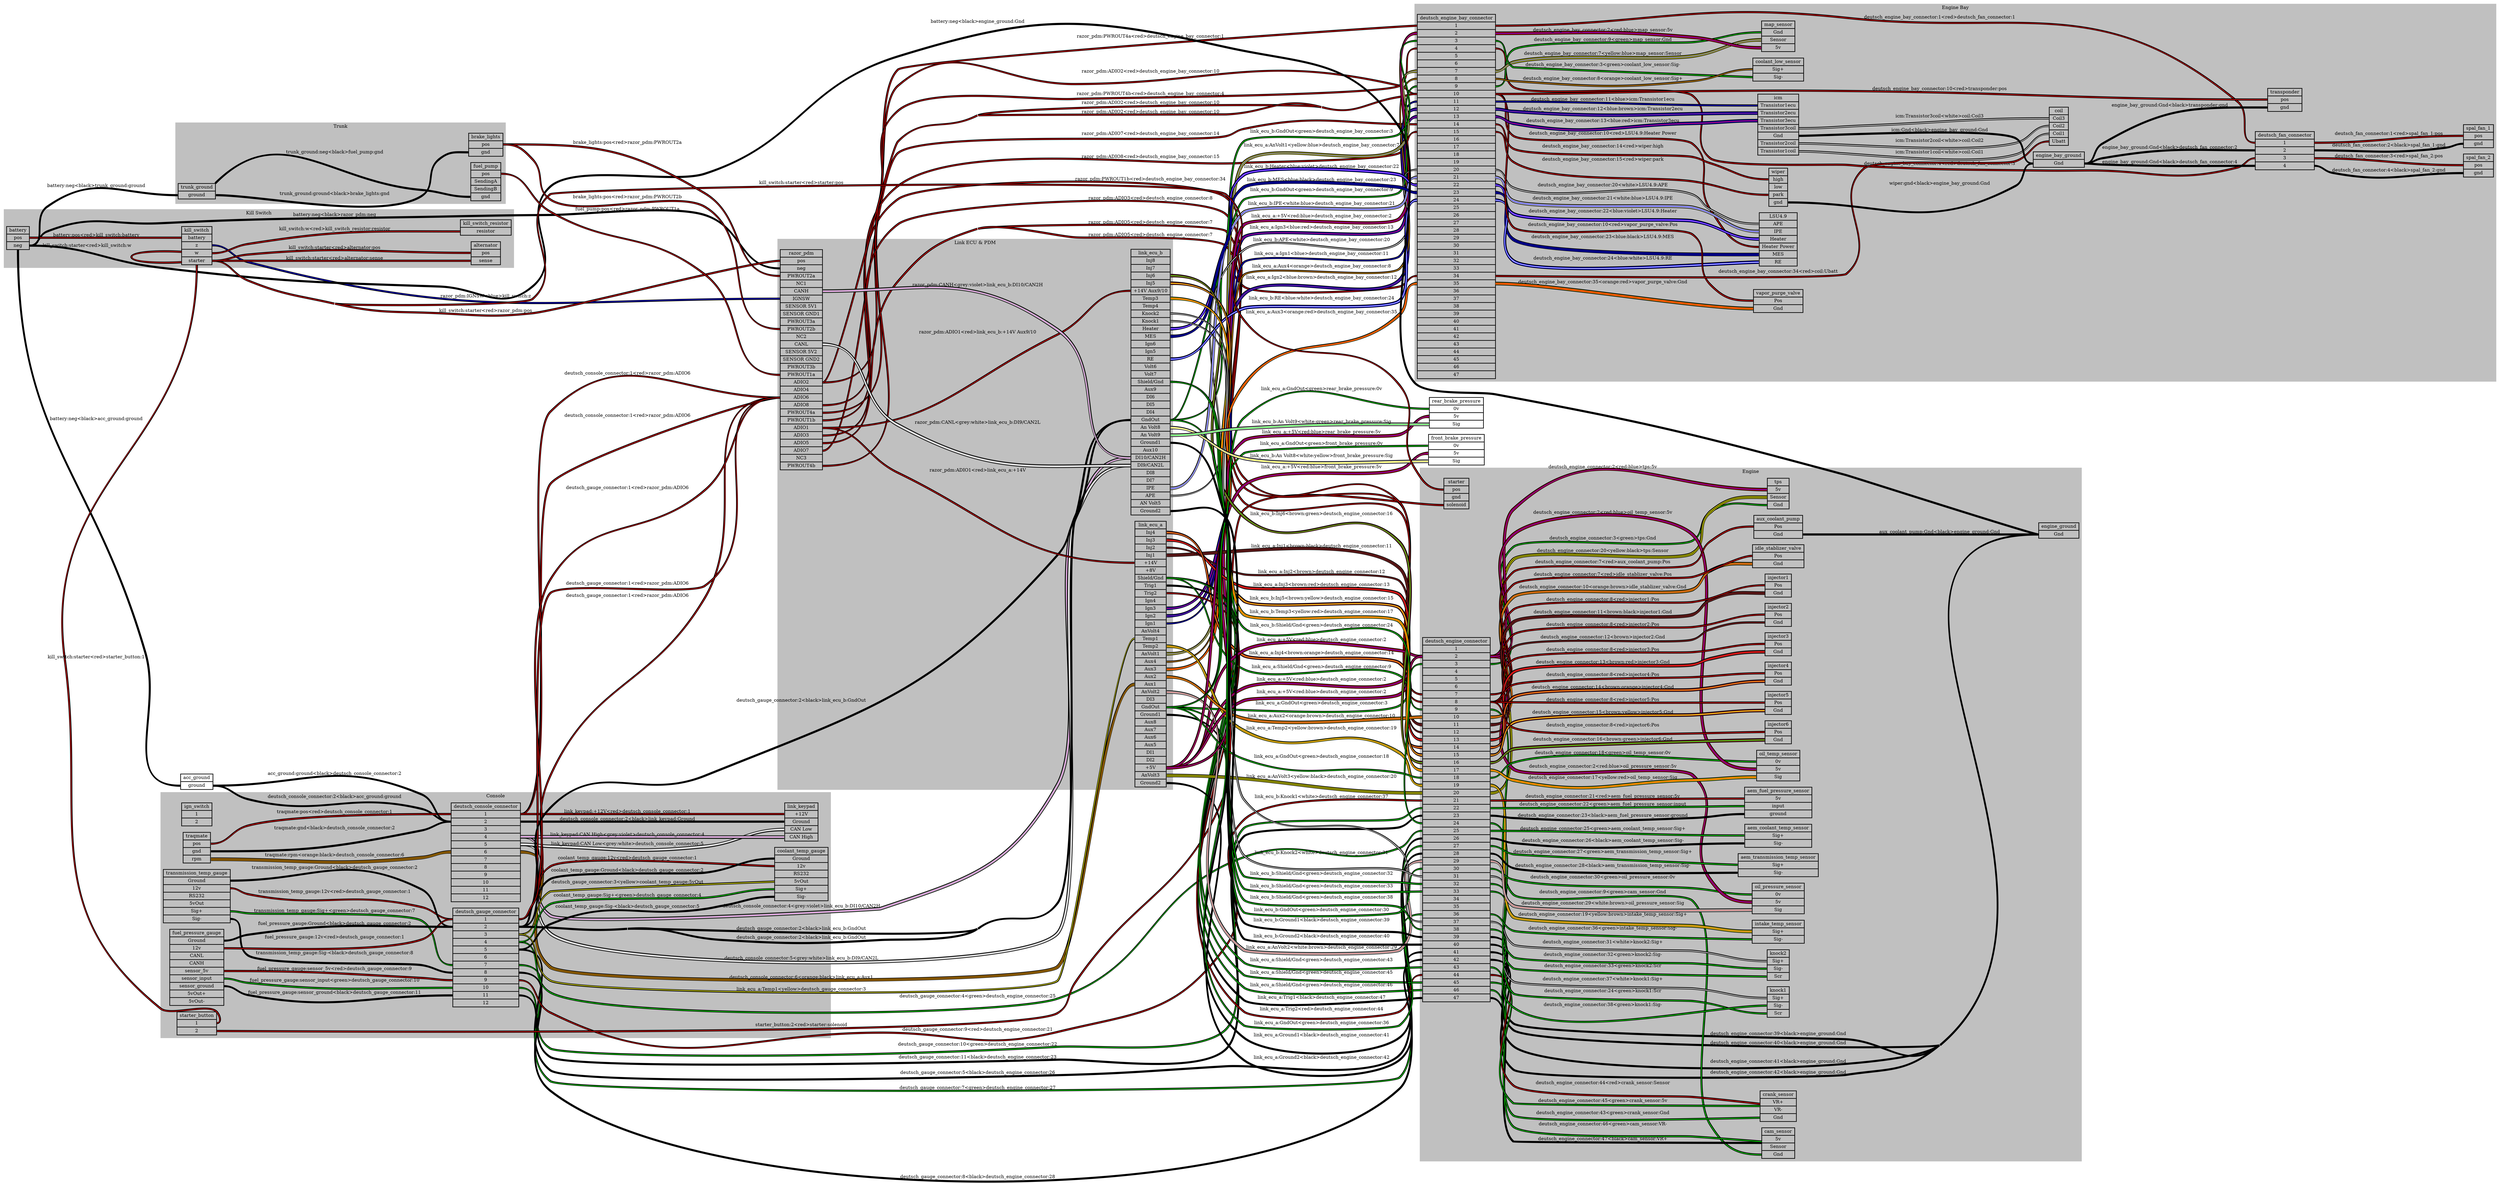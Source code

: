 graph "" {
	graph [bb="0,0,7570,3530.8",
		concentrate=true,
		rankdir=LR,
		ranksep=1.5
	];
	node [label="\N"];
	subgraph "cluster_Engine Bay" {
		graph [bb="4284,2350,7562,3495",
			color=grey,
			label="Engine Bay",
			lheight=0.21,
			lp="5923,3483.5",
			lwidth=1.14,
			style=filled
		];
		deutsch_engine_bay_connector	[height=15.347,
			label="deutsch_engine_bay_connector | <1> 1 | <2> 2 | <3> 3 | <4> 4 | <5> 5 | <6> 6 | <7> 7 | <8> 8 | <9> 9 | <10> 10 | <11> 11 | <12> \
12 | <13> 13 | <14> 14 | <15> 15 | <16> 16 | <17> 17 | <18> 18 | <19> 19 | <20> 20 | <21> 21 | <22> 22 | <23> 23 | <24> 24 | <25> \
25 | <26> 26 | <27> 27 | <28> 28 | <29> 29 | <30> 30 | <31> 31 | <32> 32 | <33> 33 | <34> 34 | <35> 35 | <36> 36 | <37> 37 | <38> \
38 | <39> 39 | <40> 40 | <41> 41 | <42> 42 | <43> 43 | <44> 44 | <45> 45 | <46> 46 | <47> 47 ",
			pos="4410.5,2911",
			rects="4292,3440,4529,3463 4292,3417,4529,3440 4292,3394,4529,3417 4292,3371,4529,3394 4292,3348,4529,3371 4292,3325,4529,3348 4292,3302,\
4529,3325 4292,3279,4529,3302 4292,3256,4529,3279 4292,3233,4529,3256 4292,3210,4529,3233 4292,3187,4529,3210 4292,3164,4529,3187 \
4292,3141,4529,3164 4292,3118,4529,3141 4292,3095,4529,3118 4292,3072,4529,3095 4292,3049,4529,3072 4292,3026,4529,3049 4292,3003,\
4529,3026 4292,2980,4529,3003 4292,2957,4529,2980 4292,2934,4529,2957 4292,2911,4529,2934 4292,2888,4529,2911 4292,2865,4529,2888 \
4292,2842,4529,2865 4292,2819,4529,2842 4292,2796,4529,2819 4292,2773,4529,2796 4292,2750,4529,2773 4292,2727,4529,2750 4292,2704,\
4529,2727 4292,2681,4529,2704 4292,2658,4529,2681 4292,2635,4529,2658 4292,2612,4529,2635 4292,2589,4529,2612 4292,2566,4529,2589 \
4292,2543,4529,2566 4292,2520,4529,2543 4292,2497,4529,2520 4292,2474,4529,2497 4292,2451,4529,2474 4292,2428,4529,2451 4292,2405,\
4529,2428 4292,2382,4529,2405 4292,2359,4529,2382",
			shape=record,
			style=bold,
			width=3.2917];
		deutsch_fan_connector	[height=1.6111,
			label="deutsch_fan_connector | <1> 1 | <2> 2 | <3> 3 | <4> 4 ",
			pos="6921.5,3086",
			rects="6832,3120.5,7011,3143.5 6832,3097.5,7011,3120.5 6832,3074.5,7011,3097.5 6832,3051.5,7011,3074.5 6832,3028.5,7011,3051.5",
			shape=record,
			style=bold,
			width=2.4861];
		deutsch_engine_bay_connector:4 -- deutsch_fan_connector:3	[color="black:red:black",
			label="deutsch_engine_bay_connector:4<red>deutsch_fan_connector:3",
			labeltooltip="deutsch_engine_bay_connector:4<red>deutsch_fan_connector:3",
			lp="5875.5,3033.5",
			penwidth=2.5,
			pos="4529,3360 4569.7,3360 4546.9,3304.8 4583,3286 4609.8,3272.1 5102.6,3295.1 5126,3276 5212,3205.7 5093.8,3102.1 5180,3032 5220.2,2999.3 \
5594.2,3026.3 5646,3026 5850,3024.7 5901,3025.5 6105,3026 6197.9,3026.2 6221.1,3026.1 6314,3027 6520.2,3029 6578.4,2982.2 6778,3034 \
6804.4,3040.8 6804.8,3063 6832,3063"];
		deutsch_engine_bay_connector:1 -- deutsch_fan_connector:1	[color="black:red:black",
			label="deutsch_engine_bay_connector:1<red>deutsch_fan_connector:1",
			labeltooltip="deutsch_engine_bay_connector:1<red>deutsch_fan_connector:1",
			lp="5875.5,3449.5",
			penwidth=2.5,
			pos="4529,3429 4818.5,3429 4890.5,3447.7 5180,3453 5363.1,3456.4 5410.9,3480 5592,3453 5874.8,3410.8 6546,3109 6832,3109"];
		map_sensor	[height=1.2917,
			label="map_sensor | <Gnd> Gnd | <Sensor> Sensor | <5v> 5v ",
			pos="5386,3397",
			rects="5335.5,3420,5436.5,3443 5335.5,3397,5436.5,3420 5335.5,3374,5436.5,3397 5335.5,3351,5436.5,3374",
			shape=record,
			style=bold,
			width=1.4028];
		deutsch_engine_bay_connector:9 -- map_sensor:Gnd	[color="black:green:black",
			label="deutsch_engine_bay_connector:9<green>map_sensor:Gnd",
			labeltooltip="deutsch_engine_bay_connector:9<green>map_sensor:Gnd",
			lp="4854.5,3309.5",
			penwidth=2.5,
			pos="4529,3245 4558.3,3245 4555.2,3273.7 4583,3283 4697.5,3321.4 5012,3262.2 5126,3302 5154.2,3311.9 5154.1,3327.1 5180,3342 5244.6,3379.3 \
5259.4,3409 5334,3409"];
		deutsch_engine_bay_connector:7 -- map_sensor:Sensor	[color="black:yellow:blue:yellow:black",
			label="deutsch_engine_bay_connector:7<yellow:blue>map_sensor:Sensor",
			labeltooltip="deutsch_engine_bay_connector:7<yellow:blue>map_sensor:Sensor",
			lp="4854.5,3386.5",
			penwidth=2.5,
			pos="4529,3291 4567.6,3291 4548.5,3341.6 4583,3359 4601.6,3368.4 5313.1,3385 5334,3385"];
		deutsch_engine_bay_connector:2 -- map_sensor:"5v"	[color="black:red:blue:red:black",
			label="deutsch_engine_bay_connector:2<red:blue>map_sensor:5v",
			labeltooltip="deutsch_engine_bay_connector:2<red:blue>map_sensor:5v",
			lp="4854.5,3417.5",
			penwidth=2.5,
			pos="4529,3406 4794.4,3406 4861.7,3421.1 5126,3397 5219.4,3388.5 5240.3,3362 5334,3362"];
		"LSU4.9"	[height=2.25,
			label="LSU4.9 | <APE> APE | <IPE> IPE | <Heater> Heater | <Heater Power> Heater Power | <MES> MES | <RE> RE ",
			pos="5386,2788",
			rects="5328.5,2845.5,5443.5,2868.5 5328.5,2822.5,5443.5,2845.5 5328.5,2799.5,5443.5,2822.5 5328.5,2776.5,5443.5,2799.5 5328.5,2753.5,5443.5,\
2776.5 5328.5,2730.5,5443.5,2753.5 5328.5,2707.5,5443.5,2730.5",
			shape=record,
			style=bold,
			width=1.5972];
		deutsch_engine_bay_connector:10 -- "LSU4.9":"Heater Power"	[color="black:red:black",
			label="deutsch_engine_bay_connector:10<red>LSU4.9:Heater Power",
			labeltooltip="deutsch_engine_bay_connector:10<red>LSU4.9:Heater Power",
			lp="4854.5,3020.5",
			penwidth=2.5,
			pos="4529,3222 4624.9,3222 4508.2,3073.1 4583,3013 4630,2975.2 5075.6,3026.3 5126,2993 5173.1,2961.9 5144.6,2922 5180,2878 5231.6,2813.8 \
5244.6,2765 5327,2765"];
		deutsch_engine_bay_connector:20 -- "LSU4.9":APE	[color="black:white:black",
			label="deutsch_engine_bay_connector:20<white>LSU4.9:APE",
			labeltooltip="deutsch_engine_bay_connector:20<white>LSU4.9:APE",
			lp="4854.5,2981.5",
			penwidth=2.5,
			pos="4529,2992 4554.3,2992 4558.1,2978.5 4583,2974 4642.4,2963.2 5072.9,2982.7 5126,2954 5162.5,2934.3 5146.3,2902.1 5180,2878 5235.4,\
2838.3 5258.8,2834 5327,2834"];
		deutsch_engine_bay_connector:21 -- "LSU4.9":IPE	[color="black:white:blue:white:black",
			label="deutsch_engine_bay_connector:21<white:blue>LSU4.9:IPE",
			labeltooltip="deutsch_engine_bay_connector:21<white:blue>LSU4.9:IPE",
			lp="4854.5,2942.5",
			penwidth=2.5,
			pos="4529,2969 4557.4,2969 4555.9,2943.4 4583,2935 4698.4,2899.4 5011.3,2952.8 5126,2915 5153.6,2905.9 5154.7,2892.3 5180,2878 5242.5,\
2842.7 5255.2,2811 5327,2811"];
		deutsch_engine_bay_connector:22 -- "LSU4.9":Heater	[color="black:blue:violet:blue:black",
			label="deutsch_engine_bay_connector:22<blue:violet>LSU4.9:Heater",
			labeltooltip="deutsch_engine_bay_connector:22<blue:violet>LSU4.9:Heater",
			lp="4854.5,2903.5",
			penwidth=2.5,
			pos="4529,2946 4561.7,2946 4552.8,2908.6 4583,2896 4694.4,2849.4 5008.1,2897.2 5126,2871 5220.3,2850 5230.3,2788 5327,2788"];
		deutsch_engine_bay_connector:23 -- "LSU4.9":MES	[color="black:blue:black:blue:black",
			label="deutsch_engine_bay_connector:23<blue:black>LSU4.9:MES",
			labeltooltip="deutsch_engine_bay_connector:23<blue:black>LSU4.9:MES",
			lp="4854.5,2859.5",
			penwidth=2.5,
			pos="4529,2923 4568.6,2923 4548,2870.6 4583,2852 4689.8,2795.4 5008,2848 5126,2822 5219.9,2801.3 5230.9,2742 5327,2742"];
		deutsch_engine_bay_connector:24 -- "LSU4.9":RE	[color="black:blue:white:blue:black",
			label="deutsch_engine_bay_connector:24<blue:white>LSU4.9:RE",
			labeltooltip="deutsch_engine_bay_connector:24<blue:white>LSU4.9:RE",
			lp="4854.5,2810.5",
			penwidth=2.5,
			pos="4529,2899 4578,2899 4541.7,2829.3 4583,2803 4685.1,2738 5006.2,2779.3 5126,2762 5216.4,2749 5235.6,2719 5327,2719"];
		coolant_low_sensor	[height=0.97222,
			label="coolant_low_sensor | <Sig+> Sig+ | <Sig-> Sig- ",
			pos="5386,3298",
			rects="5309,3309.5,5463,3332.5 5309,3286.5,5463,3309.5 5309,3263.5,5463,3286.5",
			shape=record,
			style=bold,
			width=2.1389];
		deutsch_engine_bay_connector:3 -- coolant_low_sensor:"Sig-"	[color="black:green:black",
			label="deutsch_engine_bay_connector:3<green>coolant_low_sensor:Sig-",
			labeltooltip="deutsch_engine_bay_connector:3<green>coolant_low_sensor:Sig-",
			lp="4854.5,3351.5",
			penwidth=2.5,
			pos="4529,3383 4558.6,3383 4555,3353.7 4583,3344 4697.1,3304.4 5006.5,3338.4 5126,3321 5208.6,3308.9 5224.6,3275 5308,3275"];
		deutsch_engine_bay_connector:8 -- coolant_low_sensor:"Sig+"	[color="black:orange:black",
			label="deutsch_engine_bay_connector:8<orange>coolant_low_sensor:Sig+",
			labeltooltip="deutsch_engine_bay_connector:8<orange>coolant_low_sensor:Sig+",
			lp="4854.5,3275.5",
			penwidth=2.5,
			pos="4529,3268 4794.3,3268 4861.6,3246.4 5126,3268 5207.7,3274.7 5226,3298 5308,3298"];
		vapor_purge_valve	[height=0.97222,
			label="vapor_purge_valve | <Pos> Pos | <Gnd> Gnd ",
			pos="5386,2603",
			rects="5311,2614.5,5461,2637.5 5311,2591.5,5461,2614.5 5311,2568.5,5461,2591.5",
			shape=record,
			style=bold,
			width=2.0833];
		deutsch_engine_bay_connector:35 -- vapor_purge_valve:Gnd	[color="black:orange:red:orange:black",
			label="deutsch_engine_bay_connector:35<orange:red>vapor_purge_valve:Gnd",
			labeltooltip="deutsch_engine_bay_connector:35<orange:red>vapor_purge_valve:Gnd",
			lp="4854.5,2652.5",
			penwidth=2.5,
			pos="4529,2646 4877.3,2646 4961.7,2580 5310,2580"];
		deutsch_engine_bay_connector:10 -- vapor_purge_valve:Pos	[color="black:red:black",
			label="deutsch_engine_bay_connector:10<red>vapor_purge_valve:Pos",
			labeltooltip="deutsch_engine_bay_connector:10<red>vapor_purge_valve:Pos",
			lp="4854.5,2750.5",
			penwidth=2.5,
			pos="4529,3222 4636.1,3222 4508.5,2820 4583,2743 4667.8,2655.4 5007.3,2692.1 5126,2664 5209.8,2644.2 5223.8,2603 5310,2603"];
		transponder	[height=0.97222,
			label="transponder | <pos> pos | <gnd> gnd ",
			pos="6921.5,3257",
			rects="6869.5,3268.5,6973.5,3291.5 6869.5,3245.5,6973.5,3268.5 6869.5,3222.5,6973.5,3245.5",
			shape=record,
			style=bold,
			width=1.4444];
		deutsch_engine_bay_connector:10 -- transponder:pos	[color="black:red:black",
			label="deutsch_engine_bay_connector:10<red>transponder:pos",
			labeltooltip="deutsch_engine_bay_connector:10<red>transponder:pos",
			lp="5875.5,3254.5",
			penwidth=2.5,
			pos="4529,3222 4818.4,3222 4890.6,3230.2 5180,3235 5708,3243.8 5840,3244.3 6368,3251 6590.4,3253.8 6646,3257 6868.5,3257"];
		icm	[height=2.5694,
			label="icm | <Transistor1ecu> Transistor1ecu | <Transistor2ecu> Transistor2ecu | <Transistor3ecu> Transistor3ecu | <Transistor3coil> Transistor3coil | <\
Gnd> Gnd | <Transistor2coil> Transistor2coil | <Transistor1coil> Transistor1coil ",
			pos="5386,3133",
			rects="5324,3202,5448,3225 5324,3179,5448,3202 5324,3156,5448,3179 5324,3133,5448,3156 5324,3110,5448,3133 5324,3087,5448,3110 5324,3064,\
5448,3087 5324,3041,5448,3064",
			shape=record,
			style=bold,
			width=1.7222];
		deutsch_engine_bay_connector:13 -- icm:Transistor3ecu	[color="black:blue:red:blue:black",
			label="deutsch_engine_bay_connector:13<blue:red>icm:Transistor3ecu",
			labeltooltip="deutsch_engine_bay_connector:13<blue:red>icm:Transistor3ecu",
			lp="4854.5,3142.5",
			penwidth=2.5,
			pos="4529,3153 4554.3,3153 4558,3139.1 4583,3135 4821.2,3096.3 4884.7,3128.9 5126,3135 5213.6,3137.2 5235.3,3145 5323,3145"];
		deutsch_engine_bay_connector:11 -- icm:Transistor1ecu	[color="black:blue:black",
			label="deutsch_engine_bay_connector:11<blue>icm:Transistor1ecu",
			labeltooltip="deutsch_engine_bay_connector:11<blue>icm:Transistor1ecu",
			lp="4854.5,3205.5",
			penwidth=2.5,
			pos="4529,3199 4881.9,3199 4970.1,3191 5323,3191"];
		deutsch_engine_bay_connector:12 -- icm:Transistor2ecu	[color="black:blue:brown:blue:black",
			label="deutsch_engine_bay_connector:12<blue:brown>icm:Transistor2ecu",
			labeltooltip="deutsch_engine_bay_connector:12<blue:brown>icm:Transistor2ecu",
			lp="4854.5,3179.5",
			penwidth=2.5,
			pos="4529,3176 4553.1,3176 4559,3173 4583,3172 4911.6,3159 4994.1,3168 5323,3168"];
		coil	[height=1.6111,
			label="coil | <Coil3> Coil3 | <Coil2> Coil2 | <Coil1> Coil1 | <Ubatt> Ubatt ",
			pos="6236.5,3159",
			rects="6207.5,3193.5,6265.5,3216.5 6207.5,3170.5,6265.5,3193.5 6207.5,3147.5,6265.5,3170.5 6207.5,3124.5,6265.5,3147.5 6207.5,3101.5,6265.5,\
3124.5",
			shape=record,
			style=bold,
			width=0.80556];
		deutsch_engine_bay_connector:34 -- coil:Ubatt	[color="black:red:black",
			label="deutsch_engine_bay_connector:34<red>coil:Ubatt",
			labeltooltip="deutsch_engine_bay_connector:34<red>coil:Ubatt",
			lp="5386,2690.5",
			penwidth=2.5,
			pos="4529,2669 4647.1,2669 5476,2660.7 5592,2683 5831.8,2729.1 5942.7,2697.5 6105,2880 6180.1,2964.4 6093.5,3113 6206.5,3113"];
		wiper	[height=1.6111,
			label="wiper | <high> high | <low> low | <park> park | <gnd> gnd ",
			pos="5386,2945",
			rects="5357.5,2979.5,5414.5,3002.5 5357.5,2956.5,5414.5,2979.5 5357.5,2933.5,5414.5,2956.5 5357.5,2910.5,5414.5,2933.5 5357.5,2887.5,5414.5,\
2910.5",
			shape=record,
			style=bold,
			width=0.79167];
		deutsch_engine_bay_connector:15 -- wiper:park	[color="black:red:black",
			label="deutsch_engine_bay_connector:15<red>wiper:park",
			labeltooltip="deutsch_engine_bay_connector:15<red>wiper:park",
			lp="4854.5,3064.5",
			penwidth=2.5,
			pos="4529,3107 4561.7,3107 4552.8,3069.6 4583,3057 4694.4,3010.4 5008.8,3061.4 5126,3032 5235.9,3004.4 5242.7,2922 5356,2922"];
		deutsch_engine_bay_connector:14 -- wiper:high	[color="black:red:black",
			label="deutsch_engine_bay_connector:14<red>wiper:high",
			labeltooltip="deutsch_engine_bay_connector:14<red>wiper:high",
			lp="4854.5,3104.5",
			penwidth=2.5,
			pos="4529,3130 4557.1,3130 4556.1,3105.2 4583,3097 4698.5,3061.6 5015.7,3121.3 5126,3072 5157.3,3058 5150.5,3034.4 5180,3017 5249.9,2975.7 \
5274.8,2968 5356,2968"];
		spal_fan_1	[height=0.97222,
			label="spal_fan_1 | <pos> pos | <gnd> gnd ",
			pos="7508.5,3131",
			rects="7463,3142.5,7554,3165.5 7463,3119.5,7554,3142.5 7463,3096.5,7554,3119.5",
			shape=record,
			style=bold,
			width=1.2639];
		deutsch_fan_connector:2 -- spal_fan_1:gnd	[color="black:black:black",
			label="deutsch_fan_connector:2<black>spal_fan_1:gnd",
			labeltooltip="deutsch_fan_connector:2<black>spal_fan_1:gnd",
			lp="7237,3102.5",
			penwidth=2.5,
			pos="7011,3086 7187.9,3086 7233.5,3072.2 7409,3095 7433.5,3098.2 7438.3,3108 7463,3108"];
		deutsch_fan_connector:1 -- spal_fan_1:pos	[color="black:red:black",
			label="deutsch_fan_connector:1<red>spal_fan_1:pos",
			labeltooltip="deutsch_fan_connector:1<red>spal_fan_1:pos",
			lp="7237,3136.5",
			penwidth=2.5,
			pos="7011,3109 7111.6,3109 7362.4,3131 7463,3131"];
		spal_fan_2	[height=0.97222,
			label="spal_fan_2 | <pos> pos | <gnd> gnd ",
			pos="7508.5,3042",
			rects="7463,3053.5,7554,3076.5 7463,3030.5,7554,3053.5 7463,3007.5,7554,3030.5",
			shape=record,
			style=bold,
			width=1.2639];
		deutsch_fan_connector:4 -- spal_fan_2:gnd	[color="black:black:black",
			label="deutsch_fan_connector:4<black>spal_fan_2:gnd",
			labeltooltip="deutsch_fan_connector:4<black>spal_fan_2:gnd",
			lp="7237,3026.5",
			penwidth=2.5,
			pos="7011,3040 7036.8,3040 7039.7,3023.7 7065,3019 7238.9,2986.4 7286.1,3019 7463,3019"];
		deutsch_fan_connector:3 -- spal_fan_2:pos	[color="black:red:black",
			label="deutsch_fan_connector:3<red>spal_fan_2:pos",
			labeltooltip="deutsch_fan_connector:3<red>spal_fan_2:pos",
			lp="7237,3064.5",
			penwidth=2.5,
			pos="7011,3063 7035.1,3063 7040.9,3058.8 7065,3057 7241.5,3043.9 7286,3042 7463,3042"];
		icm:Transistor2coil -- coil:Coil2	[color="black:white:black",
			label="icm:Transistor2coil<white>coil:Coil2",
			labeltooltip="icm:Transistor2coil<white>coil:Coil2",
			lp="5875.5,3151.5",
			penwidth=2.5,
			pos="5449,3075 5538.9,3075 5557,3108.5 5646,3121 5848.3,3149.4 5901.7,3123.9 6105,3144 6150.4,3148.5 6160.9,3159 6206.5,3159"];
		icm:Transistor1coil -- coil:Coil1	[color="black:white:black",
			label="icm:Transistor1coil<white>coil:Coil1",
			labeltooltip="icm:Transistor1coil<white>coil:Coil1",
			lp="5875.5,3109.5",
			penwidth=2.5,
			pos="5449,3052 5537.6,3052 5557.9,3073.4 5646,3082 5849.2,3101.8 5904.2,3064.8 6105,3102 6151.8,3110.7 6158.9,3136 6206.5,3136"];
		icm:Transistor3coil -- coil:Coil3	[color="black:white:black",
			label="icm:Transistor3coil<white>coil:Coil3",
			labeltooltip="icm:Transistor3coil<white>coil:Coil3",
			lp="5875.5,3189.5",
			penwidth=2.5,
			pos="5449,3121 5538.2,3121 5557.4,3148.7 5646,3159 5893.7,3187.8 5957.2,3182 6206.5,3182"];
		engine_bay_ground	[height=0.65278,
			label="engine_bay_ground | <Gnd> Gnd ",
			pos="6236.5,3059",
			rects="6159,3059,6314,3082 6159,3036,6314,3059",
			shape=record,
			style=bold,
			width=2.1528];
		icm:Gnd -- engine_bay_ground:Gnd	[color="black:black:black",
			label="icm:Gnd<black>engine_bay_ground:Gnd",
			labeltooltip="icm:Gnd<black>engine_bay_ground:Gnd",
			lp="5875.5,3070.5",
			penwidth=2.5,
			pos="5449,3098 5537.9,3098 5557.5,3072.2 5646,3063 5872.9,3039.4 5930.9,3047 6159,3047"];
		wiper:gnd -- engine_bay_ground:Gnd	[color="black:black:black",
			label="wiper:gnd<black>engine_bay_ground:Gnd",
			labeltooltip="wiper:gnd<black>engine_bay_ground:Gnd",
			lp="5875.5,2988.5",
			penwidth=2.5,
			pos="5416,2899 5724.4,2899 5834.6,2832.7 6105,2981 6138.2,2999.2 6121.1,3047 6159,3047"];
		engine_bay_ground:Gnd -- deutsch_fan_connector:2	[color="black:black:black",
			label="engine_bay_ground:Gnd<black>deutsch_fan_connector:2",
			labeltooltip="engine_bay_ground:Gnd<black>deutsch_fan_connector:2",
			lp="6573,3094.5",
			penwidth=2.5,
			pos="6314,3047 6338.9,3047 6343.4,3058 6368,3062 6571.8,3095.2 6625.5,3086 6832,3086"];
		engine_bay_ground:Gnd -- deutsch_fan_connector:4	[color="black:black:black",
			label="engine_bay_ground:Gnd<black>deutsch_fan_connector:4",
			labeltooltip="engine_bay_ground:Gnd<black>deutsch_fan_connector:4",
			lp="6573,3050.5",
			penwidth=2.5,
			pos="6314,3047 6338.1,3047 6344,3044 6368,3043 6574.1,3034.7 6625.8,3040 6832,3040"];
		engine_bay_ground:Gnd -- transponder:gnd	[color="black:black:black",
			label="engine_bay_ground:Gnd<black>transponder:gnd",
			labeltooltip="engine_bay_ground:Gnd<black>transponder:gnd",
			lp="6573,3239.5",
			penwidth=2.5,
			pos="6314,3047 6349.5,3047 6337.5,3087.7 6368,3106 6564.9,3224 6638.9,3234 6868.5,3234"];
	}
	subgraph cluster_Console {
		graph [bb="483,482,2514,1220",
			color=grey,
			label=Console,
			lheight=0.21,
			lp="1498.5,1208.5",
			lwidth=0.79,
			style=filled
		];
		deutsch_console_connector	[height=4.1667,
			label="deutsch_console_connector | <1> 1 | <2> 2 | <3> 3 | <4> 4 | <5> 5 | <6> 6 | <7> 7 | <8> 8 | <9> 9 | <10> 10 | <11> 11 | <12> 12 ",
			pos="1468.5,1039",
			rects="1363.5,1165.5,1573.5,1188.5 1363.5,1142.5,1573.5,1165.5 1363.5,1119.5,1573.5,1142.5 1363.5,1096.5,1573.5,1119.5 1363.5,1073.5,1573.5,\
1096.5 1363.5,1050.5,1573.5,1073.5 1363.5,1027.5,1573.5,1050.5 1363.5,1004.5,1573.5,1027.5 1363.5,981.5,1573.5,1004.5 1363.5,958.5,\
1573.5,981.5 1363.5,935.5,1573.5,958.5 1363.5,912.5,1573.5,935.5 1363.5,889.5,1573.5,912.5",
			shape=record,
			style=bold,
			width=2.9167];
		link_keypad	[height=1.6111,
			label="link_keypad | <+12V> +12V | <Ground> Ground | <CAN Low> CAN Low | <CAN High> CAN High ",
			pos="2425,1131",
			rects="2374.5,1165.5,2475.5,1188.5 2374.5,1142.5,2475.5,1165.5 2374.5,1119.5,2475.5,1142.5 2374.5,1096.5,2475.5,1119.5 2374.5,1073.5,2475.5,\
1096.5",
			shape=record,
			style=bold,
			width=1.4028];
		deutsch_console_connector:2 -- link_keypad:Ground	[color="black:black:black",
			label="deutsch_console_connector:2<black>link_keypad:Ground",
			labeltooltip="deutsch_console_connector:2<black>link_keypad:Ground",
			lp="1898,1138.5",
			penwidth=2.5,
			pos="1574.5,1131 1929.4,1131 2018.1,1131 2373,1131"];
		link_keypad:"CAN Low" -- deutsch_console_connector:5	[color="black:grey:white:grey:black",
			label="link_keypad:CAN Low<grey:white>deutsch_console_connector:5",
			labeltooltip="link_keypad:CAN Low<grey:white>deutsch_console_connector:5",
			lp="1898,1068.5",
			penwidth=2.5,
			pos="2373,1108 2263.9,1108 2240.6,1071.5 2132,1061 1885.4,1037.2 1822.3,1062 1574.5,1062"];
		link_keypad:"+12V" -- deutsch_console_connector:1	[color="black:red:black",
			label="link_keypad:+12V<red>deutsch_console_connector:1",
			labeltooltip="link_keypad:+12V<red>deutsch_console_connector:1",
			lp="1898,1161.5",
			penwidth=2.5,
			pos="2373,1154 2018.1,1154 1929.4,1154 1574.5,1154"];
		link_keypad:"CAN High" -- deutsch_console_connector:4	[color="black:grey:violet:grey:black",
			label="link_keypad:CAN High<grey:violet>deutsch_console_connector:4",
			labeltooltip="link_keypad:CAN High<grey:violet>deutsch_console_connector:4",
			lp="1898,1092.5",
			penwidth=2.5,
			pos="2373,1085 2018.1,1085 1929.4,1085 1574.5,1085"];
		deutsch_gauge_connector	[height=4.1667,
			label="deutsch_gauge_connector | <1> 1 | <2> 2 | <3> 3 | <4> 4 | <5> 5 | <6> 6 | <7> 7 | <8> 8 | <9> 9 | <10> 10 | <11> 11 | <12> 12 ",
			pos="1468.5,721",
			rects="1368.5,847.5,1568.5,870.5 1368.5,824.5,1568.5,847.5 1368.5,801.5,1568.5,824.5 1368.5,778.5,1568.5,801.5 1368.5,755.5,1568.5,778.5 \
1368.5,732.5,1568.5,755.5 1368.5,709.5,1568.5,732.5 1368.5,686.5,1568.5,709.5 1368.5,663.5,1568.5,686.5 1368.5,640.5,1568.5,663.5 \
1368.5,617.5,1568.5,640.5 1368.5,594.5,1568.5,617.5 1368.5,571.5,1568.5,594.5",
			shape=record,
			style=bold,
			width=2.7778];
		coolant_temp_gauge	[height=2.25,
			label="coolant_temp_gauge | <Ground> Ground | <12v> 12v | <RS232> RS232 | <5vOut> 5vOut | <Sig+> Sig+ | <Sig-> Sig- ",
			pos="2425,974",
			rects="2344,1031.5,2506,1054.5 2344,1008.5,2506,1031.5 2344,985.5,2506,1008.5 2344,962.5,2506,985.5 2344,939.5,2506,962.5 2344,916.5,2506,\
939.5 2344,893.5,2506,916.5",
			shape=record,
			style=bold,
			width=2.25];
		deutsch_gauge_connector:3 -- coolant_temp_gauge:"5vOut"	[color="black:yellow:black",
			label="deutsch_gauge_connector:3<yellow>coolant_temp_gauge:5vOut",
			labeltooltip="deutsch_gauge_connector:3<yellow>coolant_temp_gauge:5vOut",
			lp="1898,951.5",
			penwidth=2.5,
			pos="1569.5,790 1642.4,790 1600,889.18 1664,924 1680.6,933.02 2324.1,951 2343,951"];
		coolant_temp_gauge:"Sig-" -- deutsch_gauge_connector:5	[color="black:black:black",
			label="coolant_temp_gauge:Sig-<black>deutsch_gauge_connector:5",
			labeltooltip="coolant_temp_gauge:Sig-<black>deutsch_gauge_connector:5",
			lp="1898,878.5",
			penwidth=2.5,
			pos="2343,905 2248,905 2226.2,883.11 2132,871 1924.7,844.37 1856,908.39 1664,826 1612.9,804.08 1625.1,744 1569.5,744"];
		coolant_temp_gauge:"12v" -- deutsch_gauge_connector:1	[color="black:red:black",
			label="coolant_temp_gauge:12v<red>deutsch_gauge_connector:1",
			labeltooltip="coolant_temp_gauge:12v<red>deutsch_gauge_connector:1",
			lp="1898,1024.5",
			penwidth=2.5,
			pos="2343,997 2267.6,997 1727.4,1041 1664,1000 1614.9,968.24 1642.2,928.81 1610,880 1595.4,857.82 1596.1,836 1569.5,836"];
		coolant_temp_gauge:Ground -- deutsch_gauge_connector:2	[color="black:black:black",
			label="coolant_temp_gauge:Ground<black>deutsch_gauge_connector:2",
			labeltooltip="coolant_temp_gauge:Ground<black>deutsch_gauge_connector:2",
			lp="1898,988.5",
			penwidth=2.5,
			pos="2343,1020 2247.6,1020 2226.8,991.63 2132,981 2080.3,975.2 1709.1,988 1664,962 1596.1,922.83 1647.9,813 1569.5,813"];
		coolant_temp_gauge:"Sig+" -- deutsch_gauge_connector:4	[color="black:green:black",
			label="coolant_temp_gauge:Sig+<green>deutsch_gauge_connector:4",
			labeltooltip="coolant_temp_gauge:Sig+<green>deutsch_gauge_connector:4",
			lp="1898,912.5",
			penwidth=2.5,
			pos="2343,928 2248.7,928 2226.1,912.03 2132,905 2080.1,901.12 1710.4,909.57 1664,886 1603.8,855.41 1637,767 1569.5,767"];
		ign_switch	[height=0.97222,
			label="ign_switch | <1> 1 | <2> 2 ",
			pos="592.5,1154",
			rects="546.5,1165.5,638.5,1188.5 546.5,1142.5,638.5,1165.5 546.5,1119.5,638.5,1142.5",
			shape=record,
			style=bold,
			width=1.2778];
		starter_button	[height=0.97222,
			label="starter_button | <1> 1 | <2> 2 ",
			pos="592.5,525",
			rects="532.5,536.5,652.5,559.5 532.5,513.5,652.5,536.5 532.5,490.5,652.5,513.5",
			shape=record,
			style=bold,
			width=1.6667];
		traqmate	[height=1.2917,
			label="traqmate | <pos> pos | <gnd> gnd | <rpm> rpm ",
			pos="592.5,1054",
			rects="551,1077,634,1100 551,1054,634,1077 551,1031,634,1054 551,1008,634,1031",
			shape=record,
			style=bold,
			width=1.1528];
		traqmate:gnd -- deutsch_console_connector:2	[color="black:black:black",
			label="traqmate:gnd<black>deutsch_console_connector:2",
			labeltooltip="traqmate:gnd<black>deutsch_console_connector:2",
			lp="1010.5,1112.5",
			penwidth=2.5,
			pos="635.5,1042 920.21,1042 993.44,1051.1 1273,1105 1313.7,1112.8 1321.1,1131 1362.5,1131"];
		traqmate:pos -- deutsch_console_connector:1	[color="black:red:black",
			label="traqmate:pos<red>deutsch_console_connector:1",
			labeltooltip="traqmate:pos<red>deutsch_console_connector:1",
			lp="1010.5,1160.5",
			penwidth=2.5,
			pos="635.5,1066 690.96,1066 694.28,1106.2 748,1120 880.47,1154 1225.7,1154 1362.5,1154"];
		traqmate:rpm -- deutsch_console_connector:6	[color="black:orange:black:orange:black",
			label="traqmate:rpm<orange:black>deutsch_console_connector:6",
			labeltooltip="traqmate:rpm<orange:black>deutsch_console_connector:6",
			lp="1010.5,1030.5",
			penwidth=2.5,
			pos="635.5,1019 918.84,1019 990.85,997.09 1273,1023 1313.2,1026.7 1322.1,1039 1362.5,1039"];
		transmission_temp_gauge	[height=2.25,
			label="transmission_temp_gauge | <Ground> Ground | <12v> 12v | <RS232> RS232 | <5vOut> 5vOut | <Sig+> Sig+ | <Sig-> Sig- ",
			pos="592.5,908",
			rects="491,965.5,694,988.5 491,942.5,694,965.5 491,919.5,694,942.5 491,896.5,694,919.5 491,873.5,694,896.5 491,850.5,694,873.5 491,827.5,\
694,850.5",
			shape=record,
			style=bold,
			width=2.8194];
		transmission_temp_gauge:"Sig-" -- deutsch_gauge_connector:8	[color="black:black:black",
			label="transmission_temp_gauge:Sig-<black>deutsch_gauge_connector:8",
			labeltooltip="transmission_temp_gauge:Sig-<black>deutsch_gauge_connector:8",
			lp="1010.5,776.5",
			penwidth=2.5,
			pos="694,839 733.29,839 713.13,787.1 748,769 851.65,715.2 1163.1,785.39 1273,746 1322.5,728.28 1315,675 1367.5,675"];
		transmission_temp_gauge:"12v" -- deutsch_gauge_connector:1	[color="black:red:black",
			label="transmission_temp_gauge:12v<red>deutsch_gauge_connector:1",
			labeltooltip="transmission_temp_gauge:12v<red>deutsch_gauge_connector:1",
			lp="1010.5,957.5",
			penwidth=2.5,
			pos="694,931 951.61,931 1029.7,988.74 1273,904 1321.9,886.98 1315.8,836 1367.5,836"];
		transmission_temp_gauge:Ground -- deutsch_gauge_connector:2	[color="black:black:black",
			label="transmission_temp_gauge:Ground<black>deutsch_gauge_connector:2",
			labeltooltip="transmission_temp_gauge:Ground<black>deutsch_gauge_connector:2",
			lp="1010.5,848.5",
			penwidth=2.5,
			pos="694,954 749.66,954 701.46,871.53 748,841 772.4,824.99 1243.9,823.91 1273,822 1315.1,819.24 1325.3,813 1367.5,813"];
		transmission_temp_gauge:"Sig+" -- deutsch_gauge_connector:7	[color="black:green:black",
			label="transmission_temp_gauge:Sig+<green>deutsch_gauge_connector:7",
			labeltooltip="transmission_temp_gauge:Sig+<green>deutsch_gauge_connector:7",
			lp="1010.5,810.5",
			penwidth=2.5,
			pos="694,862 729.55,862 715.73,817.91 748,803 853.97,754.03 1164.9,828.09 1273,784 1325.6,762.55 1310.7,698 1367.5,698"];
		fuel_pressure_gauge	[height=3.2083,
			label="fuel_pressure_gauge | <Ground> Ground | <12v> 12v | <CANL> CANL | <CANH> CANH | <sensor_5v> sensor_5v | <sensor_input> sensor_input | <\
sensor_ground> sensor_ground | <5vOut+> 5vOut+ | <5vOut-> 5vOut- ",
			pos="592.5,693",
			rects="510.5,785,674.5,808 510.5,762,674.5,785 510.5,739,674.5,762 510.5,716,674.5,739 510.5,693,674.5,716 510.5,670,674.5,693 510.5,647,\
674.5,670 510.5,624,674.5,647 510.5,601,674.5,624 510.5,578,674.5,601",
			shape=record,
			style=bold,
			width=2.2778];
		fuel_pressure_gauge:sensor_input -- deutsch_gauge_connector:10	[color="black:green:black",
			label="fuel_pressure_gauge:sensor_input<green>deutsch_gauge_connector:10",
			labeltooltip="fuel_pressure_gauge:sensor_input<green>deutsch_gauge_connector:10",
			lp="1010.5,651.5",
			penwidth=2.5,
			pos="675.5,658 708.32,658 715.37,647.52 748,644 1021.8,614.45 1092.1,629 1367.5,629"];
		fuel_pressure_gauge:"12v" -- deutsch_gauge_connector:1	[color="black:red:black",
			label="fuel_pressure_gauge:12v<red>deutsch_gauge_connector:1",
			labeltooltip="fuel_pressure_gauge:12v<red>deutsch_gauge_connector:1",
			lp="1010.5,895.5",
			penwidth=2.5,
			pos="675.5,751 733.68,751 696.72,832.52 748,860 850.83,915.1 1157.2,874.47 1273,860 1316,854.63 1324.2,836 1367.5,836"];
		fuel_pressure_gauge:Ground -- deutsch_gauge_connector:2	[color="black:black:black",
			label="fuel_pressure_gauge:Ground<black>deutsch_gauge_connector:2",
			labeltooltip="fuel_pressure_gauge:Ground<black>deutsch_gauge_connector:2",
			lp="1010.5,738.5",
			penwidth=2.5,
			pos="675.5,774 712.96,774 711.87,740.91 748,731 860.51,700.14 1163.7,690.19 1273,731 1325.1,750.45 1311.9,813 1367.5,813"];
		fuel_pressure_gauge:sensor_5v -- deutsch_gauge_connector:9	[color="black:red:black",
			label="fuel_pressure_gauge:sensor_5v<red>deutsch_gauge_connector:9",
			labeltooltip="fuel_pressure_gauge:sensor_5v<red>deutsch_gauge_connector:9",
			lp="1010.5,687.5",
			penwidth=2.5,
			pos="675.5,681 941.24,681 1007.7,673.71 1273,659 1315.1,656.67 1325.4,652 1367.5,652"];
		fuel_pressure_gauge:sensor_ground -- deutsch_gauge_connector:11	[color="black:black:black",
			label="fuel_pressure_gauge:sensor_ground<black>deutsch_gauge_connector:11",
			labeltooltip="fuel_pressure_gauge:sensor_ground<black>deutsch_gauge_connector:11",
			lp="1010.5,613.5",
			penwidth=2.5,
			pos="675.5,635 710.2,635 713.92,612.56 748,606 1018.4,553.93 1092.2,606 1367.5,606"];
	}
	subgraph cluster_Engine {
		graph [bb="4300,8,6305.5,2090",
			color=grey,
			label=Engine,
			lheight=0.21,
			lp="5302.8,2078.5",
			lwidth=0.71,
			style=filled
		];
		deutsch_engine_connector	[height=15.347,
			label="deutsch_engine_connector | <1> 1 | <2> 2 | <3> 3 | <4> 4 | <5> 5 | <6> 6 | <7> 7 | <8> 8 | <9> 9 | <10> 10 | <11> 11 | <12> 12 | <\
13> 13 | <14> 14 | <15> 15 | <16> 16 | <17> 17 | <18> 18 | <19> 19 | <20> 20 | <21> 21 | <22> 22 | <23> 23 | <24> 24 | <25> 25 | <\
26> 26 | <27> 27 | <28> 28 | <29> 29 | <30> 30 | <31> 31 | <32> 32 | <33> 33 | <34> 34 | <35> 35 | <36> 36 | <37> 37 | <38> 38 | <\
39> 39 | <40> 40 | <41> 41 | <42> 42 | <43> 43 | <44> 44 | <45> 45 | <46> 46 | <47> 47 ",
			pos="4410.5,1030",
			rects="4308,1559,4513,1582 4308,1536,4513,1559 4308,1513,4513,1536 4308,1490,4513,1513 4308,1467,4513,1490 4308,1444,4513,1467 4308,1421,\
4513,1444 4308,1398,4513,1421 4308,1375,4513,1398 4308,1352,4513,1375 4308,1329,4513,1352 4308,1306,4513,1329 4308,1283,4513,1306 \
4308,1260,4513,1283 4308,1237,4513,1260 4308,1214,4513,1237 4308,1191,4513,1214 4308,1168,4513,1191 4308,1145,4513,1168 4308,1122,\
4513,1145 4308,1099,4513,1122 4308,1076,4513,1099 4308,1053,4513,1076 4308,1030,4513,1053 4308,1007,4513,1030 4308,984,4513,1007 \
4308,961,4513,984 4308,938,4513,961 4308,915,4513,938 4308,892,4513,915 4308,869,4513,892 4308,846,4513,869 4308,823,4513,846 4308,\
800,4513,823 4308,777,4513,800 4308,754,4513,777 4308,731,4513,754 4308,708,4513,731 4308,685,4513,708 4308,662,4513,685 4308,639,\
4513,662 4308,616,4513,639 4308,593,4513,616 4308,570,4513,593 4308,547,4513,570 4308,524,4513,547 4308,501,4513,524 4308,478,4513,\
501",
			shape=record,
			style=bold,
			width=2.8472];
		engine_ground	[height=0.65278,
			label="engine_ground | <Gnd> Gnd ",
			pos="6236.5,1902",
			rects="6175.5,1902,6297.5,1925 6175.5,1879,6297.5,1902",
			shape=record,
			style=bold,
			width=1.6944];
		deutsch_engine_connector:40 -- engine_ground:Gnd	[color="black:black:black",
			label="deutsch_engine_connector:40<black>engine_ground:Gnd",
			labeltooltip="deutsch_engine_connector:40<black>engine_ground:Gnd",
			lp="5386,364.5",
			penwidth=2.5,
			pos="4514.5,650 4628,650 4494.5,475.04 4583,404 4646.6,352.92 5857,343.4 5874.5,358"];
		deutsch_engine_connector:41 -- engine_ground:Gnd	[color="black:black:black",
			label="deutsch_engine_connector:41<black>engine_ground:Gnd",
			labeltooltip="deutsch_engine_connector:41<black>engine_ground:Gnd",
			lp="5386,308.5",
			penwidth=2.5,
			pos="4514.5,627 4639.2,627 4486.2,433.51 4583,355 4694.5,264.62 5764.5,265.9 5874.5,358"];
		deutsch_engine_connector:42 -- engine_ground:Gnd	[color="black:black:black",
			label="deutsch_engine_connector:42<black>engine_ground:Gnd",
			labeltooltip="deutsch_engine_connector:42<black>engine_ground:Gnd",
			lp="5386,276.5",
			penwidth=2.5,
			pos="5876.5,358 6407.7,803.94 5481.1,1889.7 6174.2,1890;4514.5,604 4659.5,604 4471.4,377.64 4583,285 4626.1,249.18 5536.6,260.48 5592,\
269 5722.1,289.01 5773.7,273.36 5874.5,358"];
		deutsch_engine_connector:39 -- engine_ground:Gnd	[color="black:black:black",
			label="deutsch_engine_connector:39<black>engine_ground:Gnd",
			labeltooltip="deutsch_engine_connector:39<black>engine_ground:Gnd",
			lp="5386,395.5",
			penwidth=2.5,
			pos="4514.5,673 4625.9,673 4496,501.55 4583,432 4626.8,396.93 5536,379.34 5592,376 5717.6,368.51 5777.9,277.43 5874.5,358"];
		tps	[height=1.2917,
			label="tps | <5v> 5v | <Sensor> Sensor | <Gnd> Gnd ",
			pos="5386,2012",
			rects="5353,2035,5419,2058 5353,2012,5419,2035 5353,1989,5419,2012 5353,1966,5419,1989",
			shape=record,
			style=bold,
			width=0.91667];
		deutsch_engine_connector:3 -- tps:Gnd	[color="black:green:black",
			label="deutsch_engine_connector:3<green>tps:Gnd",
			labeltooltip="deutsch_engine_connector:3<green>tps:Gnd",
			lp="4854.5,1978.5",
			penwidth=2.5,
			pos="4514.5,1502 4611.7,1502 4510.9,1868.8 4583,1934 4614.8,1962.7 5309.2,1977 5352,1977"];
		deutsch_engine_connector:20 -- tps:Sensor	[color="black:yellow:black:yellow:black",
			label="deutsch_engine_connector:20<yellow:black>tps:Sensor",
			labeltooltip="deutsch_engine_connector:20<yellow:black>tps:Sensor",
			lp="4854.5,1791.5",
			penwidth=2.5,
			pos="4514.5,1111 4660.6,1111 4476.1,1665.3 4583,1765 4627.1,1806.2 5078,1747.4 5126,1784 5190,1832.8 5121.4,1901.7 5180,1957 5237.3,2011.1 \
5273.2,2000 5352,2000"];
		deutsch_engine_connector:2 -- tps:"5v"	[color="black:red:blue:red:black",
			label="deutsch_engine_connector:2<red:blue>tps:5v",
			labeltooltip="deutsch_engine_connector:2<red:blue>tps:5v",
			lp="4854.5,2108.5",
			penwidth=2.5,
			pos="4514.5,1525 4618.9,1525 4505.5,1920 4583,1990 4836.9,2219.3 5009.9,2024 5352,2024"];
		cam_sensor	[height=1.2917,
			label="cam_sensor | <5v> 5v | <Sensor> Sensor | <Gnd> Gnd ",
			pos="5386,62",
			rects="5336,85,5436,108 5336,62,5436,85 5336,39,5436,62 5336,16,5436,39",
			shape=record,
			style=bold,
			width=1.3889];
		deutsch_engine_connector:9 -- cam_sensor:Gnd	[color="black:green:black",
			label="deutsch_engine_connector:9<green>cam_sensor:Gnd",
			labeltooltip="deutsch_engine_connector:9<green>cam_sensor:Gnd",
			lp="4854.5,779.5",
			penwidth=2.5,
			pos="4514.5,1364 4646.9,1364 4486.8,863.06 4583,772 4670.8,688.88 5039.4,823.36 5126,739 5225.2,642.33 5106,235.12 5180,118 5222.7,50.46 \
5255.1,27 5335,27"];
		deutsch_engine_connector:47 -- cam_sensor:"VR+"	[color="black:black:black",
			label="deutsch_engine_connector:47<black>cam_sensor:VR+",
			labeltooltip="deutsch_engine_connector:47<black>cam_sensor:VR+",
			lp="4854.5,86.5",
			penwidth=2.5,
			pos="4514.5,489 4606.9,489 4513.1,139.44 4583,79 4597.3,66.648 5162.4,63.028 5335.9,62.206"];
		deutsch_engine_connector:46 -- cam_sensor:"VR-"	[color="black:green:black",
			label="deutsch_engine_connector:46<green>cam_sensor:VR-",
			labeltooltip="deutsch_engine_connector:46<green>cam_sensor:VR-",
			lp="4854.5,127.5",
			penwidth=2.5,
			pos="4514.5,512 4691.4,512 4450.4,236.99 4583,120 4605.6,100.02 5095.9,96.569 5126,94 5199.2,87.753 5283.5,76.653 5335.8,69.308"];
		crank_sensor	[height=1.2917,
			label="crank_sensor | <VR+> VR+ | <VR-> VR- | <Gnd> Gnd ",
			pos="5386,173",
			rects="5331,196,5441,219 5331,173,5441,196 5331,150,5441,173 5331,127,5441,150",
			shape=record,
			style=bold,
			width=1.5278];
		deutsch_engine_connector:43 -- crank_sensor:Gnd	[color="black:green:black",
			label="deutsch_engine_connector:43<green>crank_sensor:Gnd",
			labeltooltip="deutsch_engine_connector:43<green>crank_sensor:Gnd",
			lp="4854.5,205.5",
			penwidth=2.5,
			pos="4514.5,581 4687.4,581 4452.8,311.77 4583,198 4605.7,178.13 5096,178.34 5126,175 5217.6,164.8 5237.9,138 5330,138"];
		deutsch_engine_connector:44 -- crank_sensor:Sensor	[color="black:red:black",
			label="deutsch_engine_connector:44<red>crank_sensor:Sensor",
			labeltooltip="deutsch_engine_connector:44<red>crank_sensor:Sensor",
			lp="4854.5,243.5",
			penwidth=2.5,
			pos="4514.5,558 4660.8,558 4471.3,330.45 4583,236 4606.1,216.51 5095.9,215.94 5126,213 5197.1,206.04 5278.5,192.64 5330.9,183.28"];
		deutsch_engine_connector:45 -- crank_sensor:"5v"	[color="black:green:black",
			label="deutsch_engine_connector:45<green>crank_sensor:5v",
			labeltooltip="deutsch_engine_connector:45<green>crank_sensor:5v",
			lp="4854.5,163.5",
			penwidth=2.5,
			pos="4514.5,535 4685.7,535 4451.6,265.75 4583,156 4629.3,117.32 5065.7,153.5 5126,156 5217.3,159.78 5239.6,169.2 5330.7,172.99"];
		knock1	[height=1.2917,
			label="knock1 | <Sig+> Sig+ | <Sig-> Sig- | <Scr> Scr ",
			pos="5386,489",
			rects="5352.5,512,5419.5,535 5352.5,489,5419.5,512 5352.5,466,5419.5,489 5352.5,443,5419.5,466",
			shape=record,
			style=bold,
			width=0.93056];
		deutsch_engine_connector:24 -- knock1:Scr	[color="black:green:black",
			label="deutsch_engine_connector:24<green>knock1:Scr",
			labeltooltip="deutsch_engine_connector:24<green>knock1:Scr",
			lp="4854.5,1000.5",
			penwidth=2.5,
			pos="4514.5,1018 4546.9,1018 4551.2,999.4 4583,993 4642.2,981.07 5081.6,1008 5126,967 5264.9,838.71 5072.5,700.58 5180,545 5228.9,474.17 \
5264.9,454 5351,454"];
		deutsch_engine_connector:37 -- knock1:"Sig+"	[color="black:white:black",
			label="deutsch_engine_connector:37<white>knock1:Sig+",
			labeltooltip="deutsch_engine_connector:37<white>knock1:Sig+",
			lp="4854.5,533.5",
			penwidth=2.5,
			pos="4514.5,719 4605.5,719 4509.5,579.71 4583,526 4617.5,500.81 5308.3,501 5351,501"];
		deutsch_engine_connector:38 -- knock1:"Sig-"	[color="black:green:black",
			label="deutsch_engine_connector:38<green>knock1:Sig-",
			labeltooltip="deutsch_engine_connector:38<green>knock1:Sig-",
			lp="4854.5,490.5",
			penwidth=2.5,
			pos="4514.5,696 4613.9,696 4502.9,541.88 4583,483 4720.5,381.94 5180.3,477 5351,477"];
		knock2	[height=1.2917,
			label="knock2 | <Sig+> Sig+ | <Sig-> Sig- | <Scr> Scr ",
			pos="5386,600",
			rects="5352.5,623,5419.5,646 5352.5,600,5419.5,623 5352.5,577,5419.5,600 5352.5,554,5419.5,577",
			shape=record,
			style=bold,
			width=0.93056];
		deutsch_engine_connector:33 -- knock2:Scr	[color="black:green:black",
			label="deutsch_engine_connector:33<green>knock2:Scr",
			labeltooltip="deutsch_engine_connector:33<green>knock2:Scr",
			lp="4854.5,577.5",
			penwidth=2.5,
			pos="4514.5,811 4625.9,811 4494.4,637.41 4583,570 4650.9,518.34 5265.7,565 5351,565"];
		deutsch_engine_connector:31 -- knock2:"Sig+"	[color="black:white:black",
			label="deutsch_engine_connector:31<white>knock2:Sig+",
			labeltooltip="deutsch_engine_connector:31<white>knock2:Sig+",
			lp="4854.5,694.5",
			penwidth=2.5,
			pos="4514.5,857 4596,857 4516.5,734.06 4583,687 4632.3,652.11 5066.1,671.04 5126,663 5227.6,649.35 5248.5,612 5351,612"];
		deutsch_engine_connector:32 -- knock2:"Sig-"	[color="black:green:black",
			label="deutsch_engine_connector:32<green>knock2:Sig-",
			labeltooltip="deutsch_engine_connector:32<green>knock2:Sig-",
			lp="4854.5,622.5",
			penwidth=2.5,
			pos="4514.5,834 4616.5,834 4501.9,676.83 4583,615 4617,589.12 5308.3,588 5351,588"];
		intake_temp_sensor	[height=0.97222,
			label="intake_temp_sensor | <Sig+> Sig+ | <Sig-> Sig- ",
			pos="5386,700",
			rects="5307,711.5,5465,734.5 5307,688.5,5465,711.5 5307,665.5,5465,688.5",
			shape=record,
			style=bold,
			width=2.1944];
		deutsch_engine_connector:36 -- intake_temp_sensor:"Sig-"	[color="black:green:black",
			label="deutsch_engine_connector:36<green>intake_temp_sensor:Sig-",
			labeltooltip="deutsch_engine_connector:36<green>intake_temp_sensor:Sig-",
			lp="4854.5,655.5",
			penwidth=2.5,
			pos="4514.5,742 4566.2,742 4536.9,671.44 4583,648 4636.8,620.65 5065.9,643.19 5126,648 5166.4,651.23 5265.5,677 5306,677"];
		deutsch_engine_connector:19 -- intake_temp_sensor:"Sig+"	[color="black:yellow:brown:yellow:black",
			label="deutsch_engine_connector:19<yellow:brown>intake_temp_sensor:Sig+",
			labeltooltip="deutsch_engine_connector:19<yellow:brown>intake_temp_sensor:Sig+",
			lp="4854.5,1107.5",
			penwidth=2.5,
			pos="4514.5,1134 4548.5,1134 4550.1,1108.3 4583,1100 4612.3,1092.6 5103.4,1101 5126,1081 5239.7,980.59 5082.6,860.32 5180,744 5218.1,\
698.51 5246.7,700 5306,700"];
		oil_pressure_sensor	[height=1.2917,
			label="oil_pressure_sensor | <0v> 0v | <5v> 5v | <Sig> Sig ",
			pos="5386,799",
			rects="5307,822,5465,845 5307,799,5465,822 5307,776,5465,799 5307,753,5465,776",
			shape=record,
			style=bold,
			width=2.1944];
		deutsch_engine_connector:30 -- oil_pressure_sensor:"0v"	[color="black:green:black",
			label="deutsch_engine_connector:30<green>oil_pressure_sensor:0v",
			labeltooltip="deutsch_engine_connector:30<green>oil_pressure_sensor:0v",
			lp="4854.5,811.5",
			penwidth=2.5,
			pos="4514.5,880 4560,880 4541.5,822.49 4583,804 4656.4,771.34 5225.7,811 5306,811"];
		deutsch_engine_connector:2 -- oil_pressure_sensor:"5v"	[color="black:red:blue:red:black",
			label="deutsch_engine_connector:2<red:blue>oil_pressure_sensor:5v",
			labeltooltip="deutsch_engine_connector:2<red:blue>oil_pressure_sensor:5v",
			lp="4854.5,1145.5",
			penwidth=2.5,
			pos="4514.5,1525 4689.2,1525 4451.1,1252.6 4583,1138 4628.6,1098.4 5079.9,1158 5126,1119 5217.4,1041.7 5108.6,951.14 5180,855 5217.9,\
803.91 5242.4,787 5306,787"];
		deutsch_engine_connector:29 -- oil_pressure_sensor:Sig	[color="black:white:brown:white:black",
			label="deutsch_engine_connector:29<white:brown>oil_pressure_sensor:Sig",
			labeltooltip="deutsch_engine_connector:29<white:brown>oil_pressure_sensor:Sig",
			lp="4854.5,731.5",
			penwidth=2.5,
			pos="4514.5,903 4599.7,903 4512.8,772.28 4583,724 4632.7,689.8 5066.6,713.36 5126,724 5151.2,728.52 5155.2,737.52 5180,744 5234.9,758.36 \
5249.3,764 5306,764"];
		oil_temp_sensor	[height=1.2917,
			label="oil_temp_sensor | <0v> 0v | <5v> 5v | <Sig> Sig ",
			pos="5386,1197",
			rects="5320.5,1220,5451.5,1243 5320.5,1197,5451.5,1220 5320.5,1174,5451.5,1197 5320.5,1151,5451.5,1174",
			shape=record,
			style=bold,
			width=1.8194];
		deutsch_engine_connector:18 -- oil_temp_sensor:"0v"	[color="black:green:black",
			label="deutsch_engine_connector:18<green>oil_temp_sensor:0v",
			labeltooltip="deutsch_engine_connector:18<green>oil_temp_sensor:0v",
			lp="4854.5,1251.5",
			penwidth=2.5,
			pos="4514.5,1157 4560,1157 4541.5,1214.5 4583,1233 4638.1,1257.5 5065.8,1236.7 5126,1233 5212.3,1227.7 5232.6,1209 5319,1209"];
		deutsch_engine_connector:2 -- oil_temp_sensor:"5v"	[color="black:red:blue:red:black",
			label="deutsch_engine_connector:2<red:blue>oil_temp_sensor:5v",
			labeltooltip="deutsch_engine_connector:2<red:blue>oil_temp_sensor:5v",
			lp="4854.5,1862.5",
			penwidth=2.5,
			pos="4514.5,1525 4658.2,1525 4471.1,1750.8 4583,1841 4606.5,1859.9 5103.7,1861.3 5126,1841 5222.9,1752.6 5105.5,1361 5180,1253 5219,1196.4 \
5250.2,1185 5319,1185"];
		deutsch_engine_connector:17 -- oil_temp_sensor:Sig	[color="black:yellow:red:yellow:black",
			label="deutsch_engine_connector:17<yellow:red>oil_temp_sensor:Sig",
			labeltooltip="deutsch_engine_connector:17<yellow:red>oil_temp_sensor:Sig",
			lp="4854.5,1208.5",
			penwidth=2.5,
			pos="4514.5,1180 4545.2,1180 4552.4,1187 4583,1189 4823.8,1204.8 4885.2,1205.8 5126,1189 5212.4,1183 5232.4,1162 5319,1162"];
		idle_stablizer_valve	[height=0.97222,
			label="idle_stablizer_valve | <Pos> Pos | <Gnd> Gnd ",
			pos="5386,1825",
			rects="5308,1836.5,5464,1859.5 5308,1813.5,5464,1836.5 5308,1790.5,5464,1813.5",
			shape=record,
			style=bold,
			width=2.1667];
		deutsch_engine_connector:10 -- idle_stablizer_valve:Gnd	[color="black:orange:brown:orange:black",
			label="deutsch_engine_connector:10<orange:brown>idle_stablizer_valve:Gnd",
			labeltooltip="deutsch_engine_connector:10<orange:brown>idle_stablizer_valve:Gnd",
			lp="4854.5,1757.5",
			penwidth=2.5,
			pos="4514.5,1341 4688.7,1341 4451.9,1612.3 4583,1727 4628.4,1766.8 5068,1733.2 5126,1750 5152.6,1757.7 5153.9,1771.7 5180,1781 5233.9,\
1800.2 5249.8,1802 5307,1802"];
		deutsch_engine_connector:7 -- idle_stablizer_valve:Pos	[color="black:red:black",
			label="deutsch_engine_connector:7<red>idle_stablizer_valve:Pos",
			labeltooltip="deutsch_engine_connector:7<red>idle_stablizer_valve:Pos",
			lp="4854.5,1827.5",
			penwidth=2.5,
			pos="4514.5,1410 4691.8,1410 4449,1686.9 4583,1803 4590.6,1809.6 5296.9,1825 5307,1825"];
		aux_coolant_pump	[height=0.97222,
			label="aux_coolant_pump | <Pos> Pos | <Gnd> Gnd ",
			pos="5386,1913",
			rects="5312,1924.5,5460,1947.5 5312,1901.5,5460,1924.5 5312,1878.5,5460,1901.5",
			shape=record,
			style=bold,
			width=2.0556];
		deutsch_engine_connector:7 -- aux_coolant_pump:Pos	[color="black:red:black",
			label="deutsch_engine_connector:7<red>aux_coolant_pump:Pos",
			labeltooltip="deutsch_engine_connector:7<red>aux_coolant_pump:Pos",
			lp="4854.5,1922.5",
			penwidth=2.5,
			pos="4514.5,1410 4618.7,1410 4506,1803.8 4583,1874 4642.9,1928.6 5230,1913 5311,1913"];
		aem_coolant_temp_sensor	[height=0.97222,
			label="aem_coolant_temp_sensor | <Sig+> Sig+ | <Sig-> Sig- ",
			pos="5386,987",
			rects="5284.5,998.5,5487.5,1021.5 5284.5,975.5,5487.5,998.5 5284.5,952.5,5487.5,975.5",
			shape=record,
			style=bold,
			width=2.8194];
		deutsch_engine_connector:26 -- aem_coolant_temp_sensor:"Sig-"	[color="black:black:black",
			label="deutsch_engine_connector:26<black>aem_coolant_temp_sensor:Sig-",
			labeltooltip="deutsch_engine_connector:26<black>aem_coolant_temp_sensor:Sig-",
			lp="4854.5,921.5",
			penwidth=2.5,
			pos="4514.5,972 4554.4,972 4545.5,927.73 4583,914 4639.6,893.24 5067.5,899.28 5126,914 5152.4,920.65 5154.4,933.74 5180,943 5223.9,958.89 \
5236.3,964 5283,964"];
		deutsch_engine_connector:25 -- aem_coolant_temp_sensor:"Sig+"	[color="black:green:black",
			label="deutsch_engine_connector:25<green>aem_coolant_temp_sensor:Sig+",
			labeltooltip="deutsch_engine_connector:25<green>aem_coolant_temp_sensor:Sig+",
			lp="4854.5,959.5",
			penwidth=2.5,
			pos="4514.5,995 4550.4,995 4548.5,961.94 4583,952 4699,918.62 5006.1,938.79 5126,952 5197.1,959.82 5211.5,987 5283,987"];
		aem_transmission_temp_sensor	[height=0.97222,
			label="aem_transmission_temp_sensor | <Sig+> Sig+ | <Sig-> Sig- ",
			pos="5386,899",
			rects="5264.5,910.5,5507.5,933.5 5264.5,887.5,5507.5,910.5 5264.5,864.5,5507.5,887.5",
			shape=record,
			style=bold,
			width=3.375];
		deutsch_engine_connector:28 -- aem_transmission_temp_sensor:"Sig-"	[color="black:black:black",
			label="deutsch_engine_connector:28<black>aem_transmission_temp_sensor:Sig-",
			labeltooltip="deutsch_engine_connector:28<black>aem_transmission_temp_sensor:Sig-",
			lp="4854.5,845.5",
			penwidth=2.5,
			pos="4514.5,926 4564.1,926 4538.5,859.77 4583,838 4637.2,811.5 5066.4,828.84 5126,838 5150.9,841.82 5155.8,848.13 5180,855 5216.6,865.38 \
5224.9,876 5263,876"];
		deutsch_engine_connector:27 -- aem_transmission_temp_sensor:"Sig+"	[color="black:green:black",
			label="deutsch_engine_connector:27<green>aem_transmission_temp_sensor:Sig+",
			labeltooltip="deutsch_engine_connector:27<green>aem_transmission_temp_sensor:Sig+",
			lp="4854.5,888.5",
			penwidth=2.5,
			pos="4514.5,949 4557.4,949 4543.3,897.34 4583,881 4694.6,835.03 5005.6,873.12 5126,881 5187.3,885.01 5201.6,899 5263,899"];
		aem_fuel_pressure_sensor	[height=1.2917,
			label="aem_fuel_pressure_sensor | <5v> 5v | <input> input | <ground> ground ",
			pos="5386,1086",
			rects="5284,1109,5488,1132 5284,1086,5488,1109 5284,1063,5488,1086 5284,1040,5488,1063",
			shape=record,
			style=bold,
			width=2.8333];
		deutsch_engine_connector:23 -- aem_fuel_pressure_sensor:ground	[color="black:black:black",
			label="deutsch_engine_connector:23<black>aem_fuel_pressure_sensor:ground",
			labeltooltip="deutsch_engine_connector:23<black>aem_fuel_pressure_sensor:ground",
			lp="4854.5,1035.5",
			penwidth=2.5,
			pos="4514.5,1042 4545.6,1042 4552.1,1031.1 4583,1028 4823.1,1003.7 4885.3,1010.5 5126,1028 5196.3,1033.1 5212.5,1051 5283,1051"];
		deutsch_engine_connector:21 -- aem_fuel_pressure_sensor:"5v"	[color="black:red:black",
			label="deutsch_engine_connector:21<red>aem_fuel_pressure_sensor:5v",
			labeltooltip="deutsch_engine_connector:21<red>aem_fuel_pressure_sensor:5v",
			lp="4854.5,1177.5",
			penwidth=2.5,
			pos="4514.5,1088 4557.7,1088 4543.1,1140.4 4583,1157 4638.7,1180.2 5066.6,1167.8 5126,1157 5199.3,1143.7 5208.5,1098 5283,1098"];
		deutsch_engine_connector:22 -- aem_fuel_pressure_sensor:input	[color="black:green:black",
			label="deutsch_engine_connector:22<green>aem_fuel_pressure_sensor:input",
			labeltooltip="deutsch_engine_connector:22<green>aem_fuel_pressure_sensor:input",
			lp="4854.5,1073.5",
			penwidth=2.5,
			pos="4514.5,1065 4786.3,1065 4854.3,1058.9 5126,1066 5195.8,1067.8 5213.1,1074 5283,1074"];
		injector1	[height=0.97222,
			label="injector1 | <Pos> Pos | <Gnd> Gnd ",
			pos="5386,1737",
			rects="5346,1748.5,5426,1771.5 5346,1725.5,5426,1748.5 5346,1702.5,5426,1725.5",
			shape=record,
			style=bold,
			width=1.1111];
		deutsch_engine_connector:11 -- injector1:Gnd	[color="black:brown:black:brown:black",
			label="deutsch_engine_connector:11<brown:black>injector1:Gnd",
			labeltooltip="deutsch_engine_connector:11<brown:black>injector1:Gnd",
			lp="4854.5,1681.5",
			penwidth=2.5,
			pos="4514.5,1318 4665.6,1318 4467.9,1553.1 4583,1651 4629,1690.1 5066.7,1662.6 5126,1674 5151,1678.8 5155.2,1687.1 5180,1693 5251.9,1710 \
5271.1,1714 5345,1714"];
		deutsch_engine_connector:8 -- injector1:Pos	[color="black:red:black",
			label="deutsch_engine_connector:8<red>injector1:Pos",
			labeltooltip="deutsch_engine_connector:8<red>injector1:Pos",
			lp="4854.5,1719.5",
			penwidth=2.5,
			pos="4514.5,1387 4652.1,1387 4477.3,1600.9 4583,1689 4606.2,1708.3 5095.9,1709.6 5126,1712 5223.7,1719.6 5247,1737 5345,1737"];
		injector2	[height=0.97222,
			label="injector2 | <Pos> Pos | <Gnd> Gnd ",
			pos="5386,1649",
			rects="5346,1660.5,5426,1683.5 5346,1637.5,5426,1660.5 5346,1614.5,5426,1637.5",
			shape=record,
			style=bold,
			width=1.1111];
		deutsch_engine_connector:12 -- injector2:Gnd	[color="black:brown:black",
			label="deutsch_engine_connector:12<brown>injector2:Gnd",
			labeltooltip="deutsch_engine_connector:12<brown>injector2:Gnd",
			lp="4854.5,1605.5",
			penwidth=2.5,
			pos="4514.5,1295 4642.6,1295 4483.9,1493.8 4583,1575 4606.4,1594.1 5095.9,1595.4 5126,1598 5150.1,1600.1 5156,1601.9 5180,1605 5253.3,\
1614.4 5271.1,1626 5345,1626"];
		deutsch_engine_connector:8 -- injector2:Pos	[color="black:red:black",
			label="deutsch_engine_connector:8<red>injector2:Pos",
			labeltooltip="deutsch_engine_connector:8<red>injector2:Pos",
			lp="4854.5,1643.5",
			penwidth=2.5,
			pos="4514.5,1387 4619.5,1387 4500,1548.7 4583,1613 4606.9,1631.5 5095.8,1634.5 5126,1636 5223.4,1641 5247.5,1649 5345,1649"];
		injector3	[height=0.97222,
			label="injector3 | <Pos> Pos | <Gnd> Gnd ",
			pos="5386,1561",
			rects="5346,1572.5,5426,1595.5 5346,1549.5,5426,1572.5 5346,1526.5,5426,1549.5",
			shape=record,
			style=bold,
			width=1.1111];
		deutsch_engine_connector:13 -- injector3:Gnd	[color="black:brown:red:brown:black",
			label="deutsch_engine_connector:13<brown:red>injector3:Gnd",
			labeltooltip="deutsch_engine_connector:13<brown:red>injector3:Gnd",
			lp="4854.5,1529.5",
			penwidth=2.5,
			pos="4514.5,1272 4619.9,1272 4499.8,1434.4 4583,1499 4606.9,1517.5 5095.9,1520.3 5126,1522 5223.4,1527.6 5247.4,1538 5345,1538"];
		deutsch_engine_connector:8 -- injector3:Pos	[color="black:red:black",
			label="deutsch_engine_connector:8<red>injector3:Pos",
			labeltooltip="deutsch_engine_connector:8<red>injector3:Pos",
			lp="4854.5,1566.5",
			penwidth=2.5,
			pos="4514.5,1387 4587.8,1387 4522,1496.4 4583,1537 4618.3,1560.5 5302.6,1561 5345,1561"];
		injector4	[height=0.97222,
			label="injector4 | <Pos> Pos | <Gnd> Gnd ",
			pos="5386,1473",
			rects="5346,1484.5,5426,1507.5 5346,1461.5,5426,1484.5 5346,1438.5,5426,1461.5",
			shape=record,
			style=bold,
			width=1.1111];
		deutsch_engine_connector:14 -- injector4:Gnd	[color="black:brown:orange:brown:black",
			label="deutsch_engine_connector:14<brown:orange>injector4:Gnd",
			labeltooltip="deutsch_engine_connector:14<brown:orange>injector4:Gnd",
			lp="4854.5,1449.5",
			penwidth=2.5,
			pos="4514.5,1249 4590.2,1249 4520.8,1361.7 4583,1405 4617.8,1429.2 5302.6,1450 5345,1450"];
		deutsch_engine_connector:8 -- injector4:Pos	[color="black:red:black",
			label="deutsch_engine_connector:8<red>injector4:Pos",
			labeltooltip="deutsch_engine_connector:8<red>injector4:Pos",
			lp="4854.5,1487.5",
			penwidth=2.5,
			pos="4514.5,1387 4559.3,1387 4542.1,1442.7 4583,1461 4660.3,1495.5 5260.3,1473 5345,1473"];
		injector5	[height=0.97222,
			label="injector5 | <Pos> Pos | <Gnd> Gnd ",
			pos="5386,1385",
			rects="5346,1396.5,5426,1419.5 5346,1373.5,5426,1396.5 5346,1350.5,5426,1373.5",
			shape=record,
			style=bold,
			width=1.1111];
		deutsch_engine_connector:15 -- injector5:Gnd	[color="black:brown:yellow:brown:black",
			label="deutsch_engine_connector:15<brown:yellow>injector5:Gnd",
			labeltooltip="deutsch_engine_connector:15<brown:yellow>injector5:Gnd",
			lp="4854.5,1369.5",
			penwidth=2.5,
			pos="4514.5,1226 4576.3,1226 4529.9,1315.4 4583,1347 4619.4,1368.7 5302.7,1362 5345,1362"];
		deutsch_engine_connector:8 -- injector5:Pos	[color="black:red:black",
			label="deutsch_engine_connector:8<red>injector5:Pos",
			labeltooltip="deutsch_engine_connector:8<red>injector5:Pos",
			lp="4854.5,1393.5",
			penwidth=2.5,
			pos="4514.5,1387 4883.6,1387 4975.9,1385 5345,1385"];
		injector6	[height=0.97222,
			label="injector6 | <Pos> Pos | <Gnd> Gnd ",
			pos="5386,1297",
			rects="5346,1308.5,5426,1331.5 5346,1285.5,5426,1308.5 5346,1262.5,5426,1285.5",
			shape=record,
			style=bold,
			width=1.1111];
		deutsch_engine_connector:16 -- injector6:Gnd	[color="black:brown:green:brown:black",
			label="deutsch_engine_connector:16<brown:green>injector6:Gnd",
			labeltooltip="deutsch_engine_connector:16<brown:green>injector6:Gnd",
			lp="4854.5,1300.5",
			penwidth=2.5,
			pos="4514.5,1203 4555,1203 4545.2,1248.5 4583,1263 4741.1,1323.7 5175.6,1274 5345,1274"];
		deutsch_engine_connector:8 -- injector6:Pos	[color="black:red:black",
			label="deutsch_engine_connector:8<red>injector6:Pos",
			labeltooltip="deutsch_engine_connector:8<red>injector6:Pos",
			lp="4854.5,1339.5",
			penwidth=2.5,
			pos="4514.5,1387 4553.5,1387 4546.5,1345.7 4583,1332 4639.5,1310.8 5065.7,1311.9 5126,1309 5223.4,1304.3 5247.5,1297 5345,1297"];
		aux_coolant_pump:Gnd -- engine_ground:Gnd	[color="black:black:black",
			label="aux_coolant_pump:Gnd<black>engine_ground:Gnd",
			labeltooltip="aux_coolant_pump:Gnd<black>engine_ground:Gnd",
			lp="5875.5,1897.5",
			penwidth=2.5,
			pos="5461,1890 5778.1,1890 5857.4,1890 6174.5,1890"];
		starter	[height=1.2917,
			label="starter | <pos> pos | <gnd> gnd | <solenoid> solenoid ",
			pos="4410.5,1932",
			rects="4372.5,1955,4448.5,1978 4372.5,1932,4448.5,1955 4372.5,1909,4448.5,1932 4372.5,1886,4448.5,1909",
			shape=record,
			style=bold,
			width=1.0556];
	}
	subgraph "cluster_Link ECU & PDM" {
		graph [bb="2353,1228,3551,2897",
			color=grey,
			label="Link ECU & PDM",
			lheight=0.21,
			lp="2952,2885.5",
			lwidth=1.75,
			style=filled
		];
		razor_pdm	[height=9.2778,
			label="razor_pdm | <pos> pos | <neg> neg | <PWROUT2a> PWROUT2a | <NC1> NC1 | <CANH> CANH | <IGNSW> IGNSW | <SENSOR 5V1> SENSOR 5V1 | <SENSOR \
GND1> SENSOR GND1 | <PWROUT3a> PWROUT3a | <PWROUT2b> PWROUT2b | <NC2> NC2 | <CANL> CANL | <SENSOR 5V2> SENSOR 5V2 | <SENSOR GND2> \
SENSOR GND2 | <PWROUT3b> PWROUT3b | <PWROUT1a> PWROUT1a | <ADIO2> ADIO2 | <ADIO4> ADIO4 | <ADIO6> ADIO6 | <ADIO8> ADIO8 | <PWROUT4a> \
PWROUT4a | <PWROUT1b> PWROUT1b | <ADIO1> ADIO1 | <ADIO3> ADIO3 | <ADIO5> ADIO5 | <ADIO7> ADIO7 | <NC3> NC3 | <PWROUT4b> PWROUT4b ",
			pos="2425,2532",
			rects="2361,2842.5,2489,2865.5 2361,2819.5,2489,2842.5 2361,2796.5,2489,2819.5 2361,2773.5,2489,2796.5 2361,2750.5,2489,2773.5 2361,2727.5,\
2489,2750.5 2361,2704.5,2489,2727.5 2361,2681.5,2489,2704.5 2361,2658.5,2489,2681.5 2361,2635.5,2489,2658.5 2361,2612.5,2489,2635.5 \
2361,2589.5,2489,2612.5 2361,2566.5,2489,2589.5 2361,2543.5,2489,2566.5 2361,2520.5,2489,2543.5 2361,2497.5,2489,2520.5 2361,2474.5,\
2489,2497.5 2361,2451.5,2489,2474.5 2361,2428.5,2489,2451.5 2361,2405.5,2489,2428.5 2361,2382.5,2489,2405.5 2361,2359.5,2489,2382.5 \
2361,2336.5,2489,2359.5 2361,2313.5,2489,2336.5 2361,2290.5,2489,2313.5 2361,2267.5,2489,2290.5 2361,2244.5,2489,2267.5 2361,2221.5,\
2489,2244.5 2361,2198.5,2489,2221.5",
			shape=record,
			style=bold,
			width=1.7778];
		link_ecu_a	[height=11.194,
			label="link_ecu_a | <Inj4> Inj4 | <Inj3> Inj3 | <Inj2> Inj2 | <Inj1> Inj1 | <+14V> +14V | <+8V> +8V | <Shield/Gnd> Shield/Gnd | <Trig1> \
Trig1 | <Trig2> Trig2 | <Ign4> Ign4 | <Ign3> Ign3 | <Ign2> Ign2 | <Ign1> Ign1 | <AnVolt4> AnVolt4 | <Temp1> Temp1 | <Temp2> Temp2 | <\
AnVolt1> AnVolt1 | <Aux4> Aux4 | <Aux3> Aux3 | <Aux2> Aux2 | <Aux1> Aux1 | <AnVolt2> AnVolt2 | <DI3> DI3 | <GndOut> GndOut | <Ground1> \
Ground1 | <Aux8> Aux8 | <Aux7> Aux7 | <Aux6> Aux6 | <Aux5> Aux5 | <DI1> DI1 | <DI2> DI2 | <+5V> +5V | <AnVolt3> AnVolt3 | <Ground2> \
Ground2 ",
			pos="3483.5,1639",
			rects="3436,2018.5,3531,2041.5 3436,1995.5,3531,2018.5 3436,1972.5,3531,1995.5 3436,1949.5,3531,1972.5 3436,1926.5,3531,1949.5 3436,1903.5,\
3531,1926.5 3436,1880.5,3531,1903.5 3436,1857.5,3531,1880.5 3436,1834.5,3531,1857.5 3436,1811.5,3531,1834.5 3436,1788.5,3531,1811.5 \
3436,1765.5,3531,1788.5 3436,1742.5,3531,1765.5 3436,1719.5,3531,1742.5 3436,1696.5,3531,1719.5 3436,1673.5,3531,1696.5 3436,1650.5,\
3531,1673.5 3436,1627.5,3531,1650.5 3436,1604.5,3531,1627.5 3436,1581.5,3531,1604.5 3436,1558.5,3531,1581.5 3436,1535.5,3531,1558.5 \
3436,1512.5,3531,1535.5 3436,1489.5,3531,1512.5 3436,1466.5,3531,1489.5 3436,1443.5,3531,1466.5 3436,1420.5,3531,1443.5 3436,1397.5,\
3531,1420.5 3436,1374.5,3531,1397.5 3436,1351.5,3531,1374.5 3436,1328.5,3531,1351.5 3436,1305.5,3531,1328.5 3436,1282.5,3531,1305.5 \
3436,1259.5,3531,1282.5 3436,1236.5,3531,1259.5",
			shape=record,
			style=bold,
			width=1.3194];
		razor_pdm:ADIO1 -- link_ecu_a:"+14V"	[color="black:red:black",
			label="razor_pdm:ADIO1<red>link_ecu_a:+14V",
			labeltooltip="razor_pdm:ADIO1<red>link_ecu_a:+14V",
			lp="2959.5,2207.5",
			penwidth=2.5,
			pos="2490,2325 2605.6,2325 2613.4,2249.2 2718,2200 3028.1,2054 3091.8,1915 3434.5,1915"];
		link_ecu_b	[height=11.194,
			label="link_ecu_b | <Inj8> Inj8 | <Inj7> Inj7 | <Inj6> Inj6 | <Inj5> Inj5 | <+14V Aux9/10> +14V Aux9/10 | <Temp3> Temp3 | <Temp4> Temp4 | <\
Knock2> Knock2 | <Knock1> Knock1 | <Heater> Heater | <MES> MES | <Ign6> Ign6 | <Ign5> Ign5 | <RE> RE | <Volt6> Volt6 | <Volt7> Volt7 | <\
Shield/Gnd> Shield/Gnd | <Aux9> Aux9 | <DI6> DI6 | <DI5> DI5 | <DI4> DI4 | <GndOut> GndOut | <An Volt8> An Volt8 | <An Volt9> An \
Volt9 | <Ground1> Ground1 | <Aux10> Aux10 | <DI10/CAN2H> DI10/CAN2H | <DI9/CAN2L> DI9/CAN2L | <DI8> DI8 | <DI7> DI7 | <IPE> IPE | <\
APE> APE | <AN Volt5> AN Volt5 | <Ground2> Ground2 ",
			pos="3483.5,2463",
			rects="3424,2842.5,3543,2865.5 3424,2819.5,3543,2842.5 3424,2796.5,3543,2819.5 3424,2773.5,3543,2796.5 3424,2750.5,3543,2773.5 3424,2727.5,\
3543,2750.5 3424,2704.5,3543,2727.5 3424,2681.5,3543,2704.5 3424,2658.5,3543,2681.5 3424,2635.5,3543,2658.5 3424,2612.5,3543,2635.5 \
3424,2589.5,3543,2612.5 3424,2566.5,3543,2589.5 3424,2543.5,3543,2566.5 3424,2520.5,3543,2543.5 3424,2497.5,3543,2520.5 3424,2474.5,\
3543,2497.5 3424,2451.5,3543,2474.5 3424,2428.5,3543,2451.5 3424,2405.5,3543,2428.5 3424,2382.5,3543,2405.5 3424,2359.5,3543,2382.5 \
3424,2336.5,3543,2359.5 3424,2313.5,3543,2336.5 3424,2290.5,3543,2313.5 3424,2267.5,3543,2290.5 3424,2244.5,3543,2267.5 3424,2221.5,\
3543,2244.5 3424,2198.5,3543,2221.5 3424,2175.5,3543,2198.5 3424,2152.5,3543,2175.5 3424,2129.5,3543,2152.5 3424,2106.5,3543,2129.5 \
3424,2083.5,3543,2106.5 3424,2060.5,3543,2083.5",
			shape=record,
			style=bold,
			width=1.6528];
		razor_pdm:ADIO1 -- link_ecu_b:"+14V Aux9/10"	[color="black:red:black",
			label="razor_pdm:ADIO1<red>link_ecu_b:+14V Aux9/10",
			labeltooltip="razor_pdm:ADIO1<red>link_ecu_b:+14V Aux9/10",
			lp="2959.5,2702.5",
			penwidth=2.5,
			pos="2490,2325 2943.5,2325 2969,2739 3422.5,2739"];
		razor_pdm:CANH -- link_ecu_b:"DI10/CAN2H"	[color="black:grey:violet:grey:black",
			label="razor_pdm:CANH<grey:violet>link_ecu_b:DI10/CAN2H",
			labeltooltip="razor_pdm:CANH<grey:violet>link_ecu_b:DI10/CAN2H",
			lp="2959.5,2364.5",
			penwidth=2.5,
			pos="2490,2739 2687.7,2739 2555.2,2469.2 2718,2357 2750.7,2334.4 3382.8,2233 3422.5,2233"];
		razor_pdm:CANL -- link_ecu_b:"DI9/CAN2L"	[color="black:grey:white:grey:black",
			label="razor_pdm:CANL<grey:white>link_ecu_b:DI9/CAN2L",
			labeltooltip="razor_pdm:CANL<grey:white>link_ecu_b:DI9/CAN2L",
			lp="2959.5,2255.5",
			penwidth=2.5,
			pos="2490,2578 2668.3,2578 2562.4,2335 2718,2248 2735.1,2238.4 3402.9,2210 3422.5,2210"];
	}
	subgraph "cluster_Kill Switch" {
		graph [bb="8,2728,1553.5,2902",
			color=grey,
			label="Kill Switch",
			lheight=0.21,
			lp="780.75,2890.5",
			lwidth=1.08,
			style=filled
		];
		battery	[height=0.97222,
			label="battery | <pos> pos | <neg> neg ",
			pos="50.5,2771",
			rects="16,2782.5,85,2805.5 16,2759.5,85,2782.5 16,2736.5,85,2759.5",
			shape=record,
			style=bold,
			width=0.95833];
		kill_switch	[height=1.6111,
			label="kill_switch | <battery> battery | <z> z | <w> w | <starter> starter ",
			pos="592.5,2800",
			rects="546.5,2834.5,638.5,2857.5 546.5,2811.5,638.5,2834.5 546.5,2788.5,638.5,2811.5 546.5,2765.5,638.5,2788.5 546.5,2742.5,638.5,2765.5",
			shape=record,
			style=bold,
			width=1.2778];
		battery:pos -- kill_switch:battery	[color="black:red:black",
			label="battery:pos<red>kill_switch:battery",
			labeltooltip="battery:pos<red>kill_switch:battery",
			lp="288,2823.5",
			penwidth=2.5,
			pos="85,2771 290.97,2771 339.53,2823 545.5,2823"];
		kill_switch:starter -- kill_switch:w	[color="black:red:black",
			label="kill_switch:starter<red>kill_switch:w",
			labeltooltip="kill_switch:starter<red>kill_switch:w",
			lp="260,2800",
			penwidth=2.5,
			pos="546.27,2749.8 478.73,2745.8 394.5,2749.1 394.5,2765.5 394.5,2781.9 478.73,2785.2 546.27,2781.2"];
		alternator	[height=0.97222,
			label="alternator | <pos> pos | <sense> sense ",
			pos="1468.5,2771",
			rects="1424,2782.5,1513,2805.5 1424,2759.5,1513,2782.5 1424,2736.5,1513,2759.5",
			shape=record,
			style=bold,
			width=1.2361];
		kill_switch:starter -- alternator:sense	[color="black:red:black",
			label="kill_switch:starter<red>alternator:sense",
			labeltooltip="kill_switch:starter<red>alternator:sense",
			lp="1010.5,2760.5",
			penwidth=2.5,
			pos="639.5,2754 987.51,2754 1074.5,2748 1422.5,2748"];
		kill_switch:starter -- alternator:pos	[color="black:red:black",
			label="kill_switch:starter<red>alternator:pos",
			labeltooltip="kill_switch:starter<red>alternator:pos",
			lp="1010.5,2787.5",
			penwidth=2.5,
			pos="639.5,2754 688.24,2754 699.39,2766.4 748,2770 1047,2792.1 1122.7,2771 1422.5,2771"];
		kill_switch_resistor	[height=0.65278,
			label="kill_switch_resistor | <resistor> resistor ",
			pos="1468.5,2847",
			rects="1391.5,2847,1545.5,2870 1391.5,2824,1545.5,2847",
			shape=record,
			style=bold,
			width=2.1389];
		kill_switch:w -- kill_switch_resistor:resistor	[color="black:red:black",
			label="kill_switch:w<red>kill_switch_resistor:resistor",
			labeltooltip="kill_switch:w<red>kill_switch_resistor:resistor",
			lp="1010.5,2841.5",
			penwidth=2.5,
			pos="639.5,2777 688.7,2777 699.2,2792.7 748,2799 1031.7,2835.5 1104.5,2835 1390.5,2835"];
	}
	subgraph cluster_Trunk {
		graph [bb="528,2447,1528.5,2690",
			color=grey,
			label=Trunk,
			lheight=0.21,
			lp="1028.2,2678.5",
			lwidth=0.60,
			style=filled
		];
		trunk_ground	[height=0.65278,
			label="trunk_ground | <ground> ground ",
			pos="592.5,2616",
			rects="536,2616,649,2639 536,2593,649,2616",
			shape=record,
			style=bold,
			width=1.5694];
		brake_lights	[height=0.97222,
			label="brake_lights | <pos> pos | <gnd> gnd ",
			pos="1468.5,2624",
			rects="1416.5,2635.5,1520.5,2658.5 1416.5,2612.5,1520.5,2635.5 1416.5,2589.5,1520.5,2612.5",
			shape=record,
			style=bold,
			width=1.4444];
		trunk_ground:ground -- brake_lights:gnd	[color="black:black:black",
			label="trunk_ground:ground<black>brake_lights:gnd",
			labeltooltip="trunk_ground:ground<black>brake_lights:gnd",
			lp="1010.5,2609.5",
			penwidth=2.5,
			pos="650.5,2604 693.84,2604 704.66,2602.5 748,2602 1044.6,2598.7 1118.8,2601 1415.5,2601"];
		fuel_pump	[height=1.6111,
			label="fuel_pump | <pos> pos | <SendingA> SendingA | <SendingB> SendingB | <gnd> gnd ",
			pos="1468.5,2513",
			rects="1423,2547.5,1514,2570.5 1423,2524.5,1514,2547.5 1423,2501.5,1514,2524.5 1423,2478.5,1514,2501.5 1423,2455.5,1514,2478.5",
			shape=record,
			style=bold,
			width=1.2639];
		trunk_ground:neg -- fuel_pump:gnd	[color="black:black:black",
			label="trunk_ground:neg<black>fuel_pump:gnd",
			labeltooltip="trunk_ground:neg<black>fuel_pump:gnd",
			lp="1010.5,2668.5",
			penwidth=2.5,
			pos="648.5,2639 697.6,2688.1 1209.4,2644.9 1273,2617 1358.9,2579.4 1327.7,2467 1421.5,2467"];
	}
	battery:neg -- razor_pdm:neg	[color="black:black:black",
		label="battery:neg<black>razor_pdm:neg",
		labeltooltip="battery:neg<black>razor_pdm:neg",
		lp="1010.5,2984.5",
		penwidth=2.5,
		pos="85,2748 130.51,2748 100.44,2810.8 139,2835 587.72,3116.3 797.55,2914.7 1327,2928 1452.7,2931.1 1484.6,2938 1610,2928 1946.5,2901.2 \
2022.4,2808 2360,2808"];
	battery:neg -- engine_ground:Gnd	[color="black:black:black",
		label="battery:neg<black>engine_ground:Gnd",
		labeltooltip="battery:neg<black>engine_ground:Gnd",
		lp="2959.5,3498.5",
		penwidth=2.5,
		pos="85,2748 150.03,2748 94.858,2659.8 139,2612 254.62,2486.9 317.08,2481.6 483,2443 970.89,2329.6 1227.2,2119.9 1610,2443 1719.2,2535.2 \
1573.3,2649.5 1664,2760 1805.3,2932.2 1936,2833.3 2132,2939 2202.6,2977.1 2643.4,3331.3 2718,3361 3129.6,3524.8 3277.9,3521.2 3712,\
3433 3960.8,3382.4 4092.2,3417.9 4238,3210 4293.2,3131.3 4219.1,2416.9 4284,2346 4321.1,2305.4 4474.9,2321 4529,2311 5005.5,2222.7 \
5123.7,2192.9 5592,2068 5608.3,2063.6 6157.6,1890 6174.5,1890"];
	battery:neg -- trunk_ground:ground	[color="black:black:black",
		label="battery:neg<black>trunk_ground:ground",
		labeltooltip="battery:neg<black>trunk_ground:ground",
		lp="288,2750.5",
		penwidth=2.5,
		pos="85,2748 294.78,2748 324.72,2604 534.5,2604"];
	acc_ground	[height=0.65278,
		label="acc_ground | <ground> ground ",
		pos="592.5,1251",
		rects="543.5,1251,641.5,1274 543.5,1228,641.5,1251",
		shape=record,
		style=bold,
		width=1.3611];
	battery:neg -- acc_ground:ground	[color="black:black:black",
		label="battery:neg<black>acc_ground:ground",
		labeltooltip="battery:neg<black>acc_ground:ground",
		lp="288,1817.5",
		penwidth=2.5,
		pos="50.5,2735 50.5,2528.5 67.17,2003.6 139,1810 247.09,1518.7 231.75,1239 542.5,1239"];
	kill_switch:starter -- razor_pdm:pos	[color="black:red:black",
		label="kill_switch:starter<red>razor_pdm:pos",
		labeltooltip="kill_switch:starter<red>razor_pdm:pos",
		lp="1468.5,2938.5",
		penwidth=2.5,
		pos="639.5,2754 704.78,2754 688.73,2825.6 748,2853 983.48,2961.7 1068.1,2909.7 1327,2926 1452.5,2933.9 1484.5,2933.9 1610,2926 1945.3,\
2904.8 2024,2831 2360,2831"];
	kill_switch:starter -- starter_button:1	[color="black:red:black",
		label="kill_switch:starter<red>starter_button:1",
		labeltooltip="kill_switch:starter<red>starter_button:1",
		lp="288,1836",
		penwidth=2.5,
		pos="592.5,2741 592.5,2688 518.99,2732.8 483,2694 207.24,2396.4 146.61,2231.7 192.5,1828.5 257.47,1257.7 43.093,938.46 483,569 511.88,\
544.74 626.16,587 652.5,560 663.37,548.86 669.06,525 653.5,525"];
	kill_switch:starter -- starter:pos	[color="black:red:black",
		label="kill_switch:starter<red>starter:pos",
		labeltooltip="kill_switch:starter<red>starter:pos",
		lp="2425,3461.5",
		penwidth=2.5,
		pos="639.5,2754 687.93,2754 699.66,2746.9 748,2744 1005,2728.4 1069.6,2730.8 1327,2727 1389.9,2726.1 1560.3,2688.4 1610,2727 1686.8,2786.7 \
1603.1,2863.2 1664,2939 1992.5,3347.6 2207.8,3348 2718,3469 3148.1,3571.1 3282.2,3536.2 3712,3433 3958.9,3373.7 4093.5,3418.8 4238,\
3210 4308.9,3107.5 4248.1,2208.4 4284,2089 4305.7,2016.9 4296.2,1944 4371.5,1944"];
	razor_pdm:IGNSW -- kill_switch:z	[color="black:blue:black",
		label="razor_pdm:IGNSW<blue>kill_switch:z",
		labeltooltip="razor_pdm:IGNSW<blue>kill_switch:z",
		lp="1468.5,2916.5",
		penwidth=2.5,
		pos="2360,2716 2018.8,2716 1949.2,2843.3 1610,2880 1228.9,2921.2 1119.3,2948 748,2853 696.01,2839.7 693.17,2800 639.5,2800"];
	razor_pdm:PWROUT1b -- deutsch_engine_bay_connector:34	[color="black:red:black",
		label="razor_pdm:PWROUT1b<red>deutsch_engine_bay_connector:34",
		labeltooltip="razor_pdm:PWROUT1b<red>deutsch_engine_bay_connector:34",
		lp="3483.5,3102.5",
		penwidth=2.5,
		pos="2490,2348 2826.1,2348 2447.9,2869 2718,3069 2751.9,3094.1 4206.3,3107.9 4238,3080 4307.1,3019.2 4198.4,2669 4290.5,2669"];
	razor_pdm:ADIO7 -- deutsch_engine_bay_connector:14	[color="black:red:black",
		label="razor_pdm:ADIO7<red>deutsch_engine_bay_connector:14",
		labeltooltip="razor_pdm:ADIO7<red>deutsch_engine_bay_connector:14",
		lp="3483.5,3073.5",
		penwidth=2.5,
		pos="2490,2256 2843.5,2256 2438.9,2801.1 2718,3018 2851.5,3121.7 4082.1,3015.8 4238,3081 4267.4,3093.3 4258.6,3130 4290.5,3130"];
	razor_pdm:ADIO8 -- deutsch_engine_bay_connector:15	[color="black:red:black",
		label="razor_pdm:ADIO8<red>deutsch_engine_bay_connector:15",
		labeltooltip="razor_pdm:ADIO8<red>deutsch_engine_bay_connector:15",
		lp="3483.5,3174.5",
		penwidth=2.5,
		pos="2490,2394 2816.8,2394 2458.2,2894.8 2718,3093 2903.4,3234.4 3532.9,3137.4 3766,3143 3870.9,3145.5 4137.8,3174.1 4238,3143 4265,3134.6 \
4262.2,3107 4290.5,3107"];
	razor_pdm:ADIO2 -- deutsch_engine_bay_connector:10	[color="black:red:black",
		label="razor_pdm:ADIO2<red>deutsch_engine_bay_connector:10",
		labeltooltip="razor_pdm:ADIO2<red>deutsch_engine_bay_connector:10",
		lp="3483.5,3216.5",
		penwidth=2.5,
		pos="2490,2463 2649.8,2463 2592,3046.7 2718,3145 2787,3198.8 4203,3222 4290.5,3222"];
	razor_pdm:ADIO2 -- deutsch_engine_bay_connector:10	[color="black:red:black",
		label="razor_pdm:ADIO2<red>deutsch_engine_bay_connector:10",
		labeltooltip="razor_pdm:ADIO2<red>deutsch_engine_bay_connector:10",
		lp="3483.5,3421.5",
		penwidth=2.5,
		pos="2490,2463 2764.7,2463 2602.3,2788.4 2664,3056 2680.1,3126.1 2663.3,3328.3 2718,3375 2782.2,3429.8 4169.5,3424.4 4238,3375 4296.3,\
3332.9 4218.6,3222 4290.5,3222"];
	razor_pdm:PWROUT4a -- deutsch_engine_bay_connector:1	[color="black:red:black",
		label="razor_pdm:PWROUT4a<red>deutsch_engine_bay_connector:1",
		labeltooltip="razor_pdm:PWROUT4a<red>deutsch_engine_bay_connector:1",
		lp="3483.5,3376.5",
		penwidth=2.5,
		pos="2490,2371 2804.1,2371 2594.3,2749.7 2664,3056 2691,3174.5 2625.3,3245.5 2718,3324 2846.9,3433.2 4083.5,3306.6 4238,3375 4268.6,3388.5 \
4257,3429 4290.5,3429"];
	razor_pdm:PWROUT4b -- deutsch_engine_bay_connector:4	[color="black:red:black",
		label="razor_pdm:PWROUT4b<red>deutsch_engine_bay_connector:4",
		labeltooltip="razor_pdm:PWROUT4b<red>deutsch_engine_bay_connector:4",
		lp="3483.5,3238.5",
		penwidth=2.5,
		pos="2490,2210 2600.9,2210 2634.1,3109.4 2718,3182 2899.2,3338.7 3016.2,3209.5 3255,3228 3473.3,3244.9 4043.4,3195.6 4238,3296 4270.7,\
3312.9 4253.7,3360 4290.5,3360"];
	razor_pdm:ADIO2 -- deutsch_engine_bay_connector:10	[color="black:red:black",
		label="razor_pdm:ADIO2<red>deutsch_engine_bay_connector:10",
		labeltooltip="razor_pdm:ADIO2<red>deutsch_engine_bay_connector:10",
		lp="3483.5,3328.5",
		penwidth=2.5,
		pos="2490,2463 2501.2,2463 2709.2,3228.1 2718,3235 2851.3,3338.8 4082.7,3343.5 4238,3277 4269.1,3263.7 4256.7,3222 4290.5,3222"];
	razor_pdm:ADIO3 -- deutsch_engine_connector:8	[color="black:red:black",
		label="razor_pdm:ADIO3<red>deutsch_engine_connector:8",
		labeltooltip="razor_pdm:ADIO3<red>deutsch_engine_connector:8",
		lp="3483.5,2963.5",
		penwidth=2.5,
		pos="2490,2302 2699.3,2302 2560.2,2576.5 2718,2714 2910.9,2882 3003.5,2874.2 3255,2921 3354.8,2939.6 3638,2990.5 3712,2921 3851.6,2789.9 \
3640.3,2205.4 3766,2061 3906.6,1899.6 4093,2122.5 4238,1965 4325.6,1869.8 4177.2,1387 4306.5,1387"];
	razor_pdm:ADIO5 -- deutsch_engine_connector:7	[color="black:red:black",
		label="razor_pdm:ADIO5<red>deutsch_engine_connector:7",
		labeltooltip="razor_pdm:ADIO5<red>deutsch_engine_connector:7",
		lp="3483.5,2898.5",
		penwidth=2.5,
		pos="2490,2279 2708.3,2279 2549.6,2575.1 2718,2714 2910.2,2872.5 3008.5,2838.8 3255,2875 3305.2,2882.4 3673,2907.6 3712,2875 3815.9,2788.1 \
3684.6,2683.3 3766,2575 3906.6,2387.8 4107.3,2535.3 4238,2341 4295.9,2254.9 4202.8,1410 4306.5,1410"];
	razor_pdm:ADIO5 -- deutsch_engine_connector:7	[color="black:red:black",
		label="razor_pdm:ADIO5<red>deutsch_engine_connector:7",
		labeltooltip="razor_pdm:ADIO5<red>deutsch_engine_connector:7",
		lp="3483.5,3040.5",
		penwidth=2.5,
		pos="2490,2279 2753.4,2279 2520.6,2651.7 2718,2826 2885.4,2973.8 3540.6,3118.2 3712,2975 3815.6,2888.4 3665,2765.6 3766,2676 3844.6,2606.3 \
4163.8,2722.4 4238,2648 4335.2,2550.4 4168.7,1410 4306.5,1410"];
	link_ecu_a:Ign1 -- deutsch_engine_bay_connector:11	[color="black:blue:black",
		label="link_ecu_a:Ign1<blue>deutsch_engine_bay_connector:11",
		labeltooltip="link_ecu_a:Ign1<blue>deutsch_engine_bay_connector:11",
		lp="4002,2855.5",
		penwidth=2.5,
		pos="3532.5,1731 3695.6,1731 3665.3,1894.8 3712,2051 3736.7,2133.6 3704.4,2764.7 3766,2825 3803.5,2861.7 4199.1,2812.8 4238,2848 4296.5,\
2900.9 4211.6,3199 4290.5,3199"];
	link_ecu_a:Ign2 -- deutsch_engine_bay_connector:12	[color="black:blue:brown:blue:black",
		label="link_ecu_a:Ign2<blue:brown>deutsch_engine_bay_connector:12",
		labeltooltip="link_ecu_a:Ign2<blue:brown>deutsch_engine_bay_connector:12",
		lp="4002,2779.5",
		penwidth=2.5,
		pos="3532.5,1754 3686.7,1754 3664.9,1904.1 3712,2051 3759.5,2199.1 3654.4,2640.6 3766,2749 3803.7,2785.6 4199.4,2736.4 4238,2772 4304.5,\
2833.4 4200,3176 4290.5,3176"];
	link_ecu_a:Ign3 -- deutsch_engine_bay_connector:13	[color="black:blue:red:blue:black",
		label="link_ecu_a:Ign3<blue:red>deutsch_engine_bay_connector:13",
		labeltooltip="link_ecu_a:Ign3<blue:red>deutsch_engine_bay_connector:13",
		lp="4002,2889.5",
		penwidth=2.5,
		pos="3532.5,1777 3678.1,1777 3665.8,1913 3712,2051 3740.7,2136.7 3701.2,2799.9 3766,2863 3803.6,2899.6 4198.2,2847.8 4238,2882 4331.1,\
2962 4167.8,3153 4290.5,3153"];
	link_ecu_a:Aux4 -- deutsch_engine_bay_connector:8	[color="black:orange:black",
		label="link_ecu_a:Aux4<orange>deutsch_engine_bay_connector:8",
		labeltooltip="link_ecu_a:Aux4<orange>deutsch_engine_bay_connector:8",
		lp="4002,2813.5",
		penwidth=2.5,
		pos="3532.5,1616 3741.6,1616 3663.9,1847.5 3712,2051 3730.9,2130.8 3707.1,2730 3766,2787 3803.7,2823.5 4199.6,2770.3 4238,2806 4313.7,\
2876.4 4187.2,3268 4290.5,3268"];
	link_ecu_a:AnVolt1 -- deutsch_engine_bay_connector:7	[color="black:yellow:blue:yellow:black",
		label="link_ecu_a:AnVolt1<yellow:blue>deutsch_engine_bay_connector:7",
		labeltooltip="link_ecu_a:AnVolt1<yellow:blue>deutsch_engine_bay_connector:7",
		lp="4002,3003.5",
		penwidth=2.5,
		pos="3532.5,1639 3732.2,1639 3665.6,1856.7 3712,2051 3736,2151.2 3692.5,2904.8 3766,2977 3803.4,3013.8 4198.5,2961.5 4238,2996 4338.3,\
3083.6 4157.3,3291 4290.5,3291"];
	link_ecu_a:"+5V" -- deutsch_engine_bay_connector:2	[color="black:red:blue:red:black",
		label="link_ecu_a:+5V<red:blue>deutsch_engine_bay_connector:2",
		labeltooltip="link_ecu_a:+5V<red:blue>deutsch_engine_bay_connector:2",
		lp="4002,2965.5",
		penwidth=2.5,
		pos="3532.5,1294 3878.3,1294 3661.4,1708.9 3712,2051 3726.5,2148.8 3695.4,2869.8 3766,2939 3803.5,2975.7 4199.5,2922.3 4238,2958 4311.5,\
3026.1 4190.3,3406 4290.5,3406"];
	link_ecu_a:Aux3 -- deutsch_engine_bay_connector:35	[color="black:orange:red:orange:black",
		label="link_ecu_a:Aux3<orange:red>deutsch_engine_bay_connector:35",
		labeltooltip="link_ecu_a:Aux3<orange:red>deutsch_engine_bay_connector:35",
		lp="4002,2598.5",
		penwidth=2.5,
		pos="3532.5,1593 3751.1,1593 3651.8,1840.8 3712,2051 3748.1,2177 3688.3,2235.4 3766,2341 3906.6,2532.3 4048.7,2447.7 4238,2591 4264.9,\
2611.4 4256.7,2646 4290.5,2646"];
	link_ecu_a:Temp1 -- deutsch_gauge_connector:3	[color="black:yellow:black",
		label="link_ecu_a:Temp1<yellow>deutsch_gauge_connector:3",
		labeltooltip="link_ecu_a:Temp1<yellow>deutsch_gauge_connector:3",
		lp="2425,1689.5",
		penwidth=2.5,
		pos="3434.5,1685 2615.4,1685 2213.8,1780.2 1664,1173 1546.3,1043 1744.8,790 1569.5,790"];
	link_ecu_a:Inj1 -- deutsch_engine_connector:11	[color="black:brown:black:brown:black",
		label="link_ecu_a:Inj1<brown:black>deutsch_engine_connector:11",
		labeltooltip="link_ecu_a:Inj1<brown:black>deutsch_engine_connector:11",
		lp="4002,1953.5",
		penwidth=2.5,
		pos="3532.5,1938 3855.2,1938 4020,2004 4238,1766 4306,1691.7 4205.8,1318 4306.5,1318"];
	link_ecu_a:Inj2 -- deutsch_engine_connector:12	[color="black:brown:black",
		label="link_ecu_a:Inj2<brown>deutsch_engine_connector:12",
		labeltooltip="link_ecu_a:Inj2<brown>deutsch_engine_connector:12",
		lp="4002,1754.5",
		penwidth=2.5,
		pos="3532.5,1961 3673.3,1961 3635.9,1800.7 3766,1747 3814.5,1727 4198.8,1762.9 4238,1728 4310.8,1663.2 4209.1,1295 4306.5,1295"];
	link_ecu_a:Inj3 -- deutsch_engine_connector:13	[color="black:brown:red:brown:black",
		label="link_ecu_a:Inj3<brown:red>deutsch_engine_connector:13",
		labeltooltip="link_ecu_a:Inj3<brown:red>deutsch_engine_connector:13",
		lp="4002,1682.5",
		penwidth=2.5,
		pos="3532.5,1984 3704.6,1984 3613.8,1755.4 3766,1675 3812.4,1650.5 4198.5,1686.6 4238,1652 4367,1538.8 4134.9,1272 4306.5,1272"];
	link_ecu_a:Inj4 -- deutsch_engine_connector:14	[color="black:brown:orange:brown:black",
		label="link_ecu_a:Inj4<brown:orange>deutsch_engine_connector:14",
		labeltooltip="link_ecu_a:Inj4<brown:orange>deutsch_engine_connector:14",
		lp="4002,1606.5",
		penwidth=2.5,
		pos="3532.5,2007 3741.4,2007 3587.9,1708.2 3766,1599 3810.8,1571.6 4198.1,1610.1 4238,1576 4350.9,1479.6 4158,1249 4306.5,1249"];
	link_ecu_a:Trig1 -- deutsch_engine_connector:47	[color="black:black:black",
		label="link_ecu_a:Trig1<black>deutsch_engine_connector:47",
		labeltooltip="link_ecu_a:Trig1<black>deutsch_engine_connector:47",
		lp="4002,494.5",
		penwidth=2.5,
		pos="3532.5,1846 4145.4,1846 3297.4,881.96 3766,487 3811.9,448.3 4246.4,489 4306.5,489"];
	link_ecu_a:"Shield/Gnd" -- deutsch_engine_connector:46	[color="black:green:black",
		label="link_ecu_a:Shield/Gnd<green>deutsch_engine_connector:46",
		labeltooltip="link_ecu_a:Shield/Gnd<green>deutsch_engine_connector:46",
		lp="4002,532.5",
		penwidth=2.5,
		pos="3532.5,1869 4138.8,1869 3306.8,920.84 3766,525 3811.5,485.78 4246.4,512 4306.5,512"];
	link_ecu_a:"Shield/Gnd" -- deutsch_engine_connector:9	[color="black:green:black",
		label="link_ecu_a:Shield/Gnd<green>deutsch_engine_connector:9",
		labeltooltip="link_ecu_a:Shield/Gnd<green>deutsch_engine_connector:9",
		lp="4002,1640.5",
		penwidth=2.5,
		pos="3532.5,1869 3680.1,1869 3631,1692.6 3766,1633 3814,1611.8 4196.9,1646.7 4238,1614 4328.2,1542.3 4191.3,1364 4306.5,1364"];
	link_ecu_a:Trig2 -- deutsch_engine_connector:44	[color="black:red:black",
		label="link_ecu_a:Trig2<red>deutsch_engine_connector:44",
		labeltooltip="link_ecu_a:Trig2<red>deutsch_engine_connector:44",
		lp="4002,458.5",
		penwidth=2.5,
		pos="3532.5,1823 3841.8,1823 3529.7,650.5 3766,451 3806.1,417.17 4192,425.83 4238,451 4287.5,478.1 4250,558 4306.5,558"];
	link_ecu_a:"Shield/Gnd" -- deutsch_engine_connector:45	[color="black:green:black",
		label="link_ecu_a:Shield/Gnd<green>deutsch_engine_connector:45",
		labeltooltip="link_ecu_a:Shield/Gnd<green>deutsch_engine_connector:45",
		lp="4002,416.5",
		penwidth=2.5,
		pos="3532.5,1869 3861.1,1869 3516,622.2 3766,409 3786,391.99 4215.5,395.6 4238,409 4292.8,441.58 4242.8,535 4306.5,535"];
	link_ecu_a:"Shield/Gnd" -- deutsch_engine_connector:43	[color="black:green:black",
		label="link_ecu_a:Shield/Gnd<green>deutsch_engine_connector:43",
		labeltooltip="link_ecu_a:Shield/Gnd<green>deutsch_engine_connector:43",
		lp="4002,570.5",
		penwidth=2.5,
		pos="3532.5,1869 4122.1,1869 3313.9,941.48 3766,563 3806.2,529.34 4186,556.28 4238,563 4269.2,567.03 4275,581 4306.5,581"];
	link_ecu_a:AnVolt3 -- deutsch_engine_connector:20	[color="black:yellow:black:yellow:black",
		label="link_ecu_a:AnVolt3<yellow:black>deutsch_engine_connector:20",
		labeltooltip="link_ecu_a:AnVolt3<yellow:black>deutsch_engine_connector:20",
		lp="4002,1135.5",
		penwidth=2.5,
		pos="3532.5,1271 3654.2,1271 3649.4,1162.9 3766,1128 3996.3,1059.2 4066.2,1111 4306.5,1111"];
	link_ecu_a:"+5V" -- deutsch_engine_connector:2	[color="black:red:blue:red:black",
		label="link_ecu_a:+5V<red:blue>deutsch_engine_connector:2",
		labeltooltip="link_ecu_a:+5V<red:blue>deutsch_engine_connector:2",
		lp="4002,1416.5",
		penwidth=2.5,
		pos="3532.5,1294 3644,1294 3657,1362.5 3766,1386 3817.3,1397 4193,1381.9 4238,1409 4289.3,1439.9 4246.6,1525 4306.5,1525"];
	link_ecu_a:GndOut -- deutsch_engine_connector:3	[color="black:green:black",
		label="link_ecu_a:GndOut<green>deutsch_engine_connector:3",
		labeltooltip="link_ecu_a:GndOut<green>deutsch_engine_connector:3",
		lp="4002,1340.5",
		penwidth=2.5,
		pos="3532.5,1478 3654.7,1478 3648.5,1366.5 3766,1333 3816.4,1318.6 4194.5,1303.7 4238,1333 4305.2,1378.3 4225.5,1502 4306.5,1502"];
	link_ecu_a:Ground1 -- deutsch_engine_connector:41	[color="black:black:black",
		label="link_ecu_a:Ground1<black>deutsch_engine_connector:41",
		labeltooltip="link_ecu_a:Ground1<black>deutsch_engine_connector:41",
		lp="4002,342.5",
		penwidth=2.5,
		pos="3532.5,1455 4041,1455 3371.5,655.77 3766,335 3786.3,318.46 4217.4,318.71 4238,335 4342.5,417.8 4173.2,627 4306.5,627"];
	link_ecu_a:Ground2 -- deutsch_engine_connector:42	[color="black:black:black",
		label="link_ecu_a:Ground2<black>deutsch_engine_connector:42",
		labeltooltip="link_ecu_a:Ground2<black>deutsch_engine_connector:42",
		lp="4002,310.5",
		penwidth=2.5,
		pos="3532.5,1248 3965.1,1248 3425.4,569.71 3766,303 3931.2,173.67 4074,172.15 4238,303 4345.2,388.58 4169.3,604 4306.5,604"];
	link_ecu_a:Temp2 -- deutsch_engine_connector:19	[color="black:yellow:brown:yellow:black",
		label="link_ecu_a:Temp2<yellow:brown>deutsch_engine_connector:19",
		labeltooltip="link_ecu_a:Temp2<yellow:brown>deutsch_engine_connector:19",
		lp="4002,1208.5",
		penwidth=2.5,
		pos="3532.5,1662 3762.2,1662 3578,1333 3766,1201 3852.5,1140.3 4133.2,1156.3 4238,1143 4268.5,1139.1 4275.8,1134 4306.5,1134"];
	link_ecu_a:GndOut -- deutsch_engine_connector:36	[color="black:green:black",
		label="link_ecu_a:GndOut<green>deutsch_engine_connector:36",
		labeltooltip="link_ecu_a:GndOut<green>deutsch_engine_connector:36",
		lp="4002,385.5",
		penwidth=2.5,
		pos="3532.5,1478 4032.3,1478 3377.6,692.58 3766,378 3806.8,344.99 4197.6,344.52 4238,378 4364.7,483.09 4141.9,742 4306.5,742"];
	link_ecu_a:"+5V" -- deutsch_engine_connector:2	[color="black:red:blue:red:black",
		label="link_ecu_a:+5V<red:blue>deutsch_engine_connector:2",
		labeltooltip="link_ecu_a:+5V<red:blue>deutsch_engine_connector:2",
		lp="4002,1304.5",
		penwidth=2.5,
		pos="3532.5,1294 3610.9,1294 4175.2,1250.1 4238,1297 4322.8,1360.3 4200.7,1525 4306.5,1525"];
	link_ecu_a:AnVolt2 -- deutsch_engine_connector:29	[color="black:white:brown:white:black",
		label="link_ecu_a:AnVolt2<white:brown>deutsch_engine_connector:29",
		labeltooltip="link_ecu_a:AnVolt2<white:brown>deutsch_engine_connector:29",
		lp="4002,608.5",
		penwidth=2.5,
		pos="3532.5,1524 3955.6,1524 3432.1,860.94 3766,601 3786.7,584.89 4217.5,584.64 4238,601 4345.5,686.88 4168.9,903 4306.5,903"];
	link_ecu_a:"+5V" -- deutsch_engine_connector:2	[color="black:red:blue:red:black",
		label="link_ecu_a:+5V<red:blue>deutsch_engine_connector:2",
		labeltooltip="link_ecu_a:+5V<red:blue>deutsch_engine_connector:2",
		lp="4002,1454.5",
		penwidth=2.5,
		pos="3532.5,1294 3651.3,1294 3651.8,1391.4 3766,1424 3867,1452.9 4143.4,1401.4 4238,1447 4279.6,1467 4260.4,1525 4306.5,1525"];
	link_ecu_a:GndOut -- deutsch_engine_connector:18	[color="black:green:black",
		label="link_ecu_a:GndOut<green>deutsch_engine_connector:18",
		labeltooltip="link_ecu_a:GndOut<green>deutsch_engine_connector:18",
		lp="4002,1263.5",
		penwidth=2.5,
		pos="3532.5,1478 3675.7,1478 3635.4,1314.7 3766,1256 3958,1169.7 4043.9,1297.6 4238,1216 4275,1200.4 4266.3,1157 4306.5,1157"];
	link_ecu_a:Aux2 -- deutsch_engine_connector:10	[color="black:orange:brown:orange:black",
		label="link_ecu_a:Aux2<orange:brown>deutsch_engine_connector:10",
		labeltooltip="link_ecu_a:Aux2<orange:brown>deutsch_engine_connector:10",
		lp="4002,1374.5",
		penwidth=2.5,
		pos="3532.5,1570 3670,1570 3638.2,1417.7 3766,1367 3814.8,1347.6 4185.6,1351.7 4238,1348 4268.5,1345.8 4275.9,1341 4306.5,1341"];
	front_brake_pressure	[height=1.2917,
		label="front_brake_pressure | <0v> 0v | <5v> 5v | <Sig> Sig ",
		pos="4410.5,2144",
		rects="4326,2167,4495,2190 4326,2144,4495,2167 4326,2121,4495,2144 4326,2098,4495,2121",
		shape=record,
		style=bold,
		width=2.3472];
	link_ecu_a:"+5V" -- front_brake_pressure:"5v"	[color="black:red:blue:red:black",
		label="link_ecu_a:+5V<red:blue>front_brake_pressure:5v",
		labeltooltip="link_ecu_a:+5V<red:blue>front_brake_pressure:5v",
		lp="4002,2088.5",
		penwidth=2.5,
		pos="3532.5,1294 3793.2,1294 3589.5,1640.2 3766,1832 3766.7,1832.8 4323.4,2132 4324.5,2132"];
	link_ecu_a:GndOut -- front_brake_pressure:"0v"	[color="black:green:black",
		label="link_ecu_a:GndOut<green>front_brake_pressure:0v",
		labeltooltip="link_ecu_a:GndOut<green>front_brake_pressure:0v",
		lp="4002,2162.5",
		penwidth=2.5,
		pos="3532.5,1478 3687.2,1478 3641.3,2042.3 3766,2134 3791,2152.4 4293.4,2156 4324.5,2156"];
	rear_brake_pressure	[height=1.2917,
		label="rear_brake_pressure | <0v> 0v | <5v> 5v | <Sig> Sig ",
		pos="4410.5,2255",
		rects="4328.5,2278,4492.5,2301 4328.5,2255,4492.5,2278 4328.5,2232,4492.5,2255 4328.5,2209,4492.5,2232",
		shape=record,
		style=bold,
		width=2.2778];
	link_ecu_a:"+5V" -- rear_brake_pressure:"5v"	[color="black:red:blue:red:black",
		label="link_ecu_a:+5V<red:blue>rear_brake_pressure:5v",
		labeltooltip="link_ecu_a:+5V<red:blue>rear_brake_pressure:5v",
		lp="4002,2198.5",
		penwidth=2.5,
		pos="3532.5,1294 3633.4,1294 3687.2,2108.9 3766,2172 3807,2204.8 4187.6,2176.3 4238,2191 4282.2,2203.9 4281.5,2243 4327.5,2243"];
	link_ecu_a:GndOut -- rear_brake_pressure:"0v"	[color="black:green:black",
		label="link_ecu_a:GndOut<green>rear_brake_pressure:0v",
		labeltooltip="link_ecu_a:GndOut<green>rear_brake_pressure:0v",
		lp="4002,2329.5",
		penwidth=2.5,
		pos="3532.5,1478 3799.4,1478 3636.8,1794.9 3712,2051 3737.6,2138.1 3694.8,2191.7 3766,2248 3961.9,2402.8 4077.8,2267 4327.5,2267"];
	link_ecu_b:GndOut -- deutsch_engine_bay_connector:3	[color="black:green:black",
		label="link_ecu_b:GndOut<green>deutsch_engine_bay_connector:3",
		labeltooltip="link_ecu_b:GndOut<green>deutsch_engine_bay_connector:3",
		lp="4002,3198.5",
		penwidth=2.5,
		pos="3544.5,2348 3792.4,2348 3650,2640 3712,2880 3742.2,2996.8 3676.3,3065.3 3766,3146 3844.3,3216.5 4157.4,3123.2 4238,3191 4305.7,3248 \
4202,3383 4290.5,3383"];
	link_ecu_b:GndOut -- deutsch_engine_bay_connector:9	[color="black:green:black",
		label="link_ecu_b:GndOut<green>deutsch_engine_bay_connector:9",
		labeltooltip="link_ecu_b:GndOut<green>deutsch_engine_bay_connector:9",
		lp="4002,3135.5",
		penwidth=2.5,
		pos="3544.5,2348 3792.4,2348 3638.4,2643.3 3712,2880 3736.3,2958.1 3704.1,3002.5 3766,3056 3926.6,3194.7 4069.1,2999.5 4238,3128 4283.4,\
3162.5 4233.5,3245 4290.5,3245"];
	link_ecu_b:APE -- deutsch_engine_bay_connector:20	[color="black:white:black",
		label="link_ecu_b:APE<white>deutsch_engine_bay_connector:20",
		labeltooltip="link_ecu_b:APE<white>deutsch_engine_bay_connector:20",
		lp="4002,2741.5",
		penwidth=2.5,
		pos="3544.5,2118 3825.8,2118 3538.8,2545 3766,2711 3808.4,2742 4198.2,2699.8 4238,2734 4326.8,2810.2 4173.5,2992 4290.5,2992"];
	link_ecu_b:IPE -- deutsch_engine_bay_connector:21	[color="black:white:blue:white:black",
		label="link_ecu_b:IPE<white:blue>deutsch_engine_bay_connector:21",
		labeltooltip="link_ecu_b:IPE<white:blue>deutsch_engine_bay_connector:21",
		lp="4002,2699.5",
		penwidth=2.5,
		pos="3544.5,2141 3791.6,2141 3565.4,2506.6 3766,2651 3851.5,2712.5 4159.9,2621.4 4238,2692 4330.9,2776 4165.2,2969 4290.5,2969"];
	link_ecu_b:Heater -- deutsch_engine_bay_connector:22	[color="black:blue:violet:blue:black",
		label="link_ecu_b:Heater<blue:violet>deutsch_engine_bay_connector:22",
		labeltooltip="link_ecu_b:Heater<blue:violet>deutsch_engine_bay_connector:22",
		lp="4002,3041.5",
		penwidth=2.5,
		pos="3544.5,2624 3680.5,2624 3649.2,2759.4 3712,2880 3741.8,2937.3 3712.5,2978.8 3766,3015 3809.4,3044.4 4191,3038.3 4238,3015 4272.5,\
2997.9 4252,2946 4290.5,2946"];
	link_ecu_b:MES -- deutsch_engine_bay_connector:23	[color="black:blue:black:blue:black",
		label="link_ecu_b:MES<blue:black>deutsch_engine_bay_connector:23",
		labeltooltip="link_ecu_b:MES<blue:black>deutsch_engine_bay_connector:23",
		lp="4002,2930.5",
		penwidth=2.5,
		pos="3544.5,2601 3710.2,2601 3619.6,2823.2 3766,2901 3817.5,2928.4 4232.2,2923 4290.5,2923"];
	link_ecu_b:RE -- deutsch_engine_bay_connector:24	[color="black:blue:white:blue:black",
		label="link_ecu_b:RE<blue:white>deutsch_engine_bay_connector:24",
		labeltooltip="link_ecu_b:RE<blue:white>deutsch_engine_bay_connector:24",
		lp="4002,2639.5",
		penwidth=2.5,
		pos="3544.5,2532 3648.9,2532 3663.6,2590 3766,2610 3817.5,2620 4198.2,2597.7 4238,2632 4329.6,2711 4169.6,2899 4290.5,2899"];
	link_ecu_b:Inj5 -- deutsch_engine_connector:15	[color="black:brown:yellow:brown:black",
		label="link_ecu_b:Inj5<brown:yellow>deutsch_engine_connector:15",
		labeltooltip="link_ecu_b:Inj5<brown:yellow>deutsch_engine_connector:15",
		lp="4002,1564.5",
		penwidth=2.5,
		pos="3544.5,2762 3869.2,2762 3657,2371 3712,2051 3730.7,1942.2 3685.3,1632.4 3766,1557 3804.4,1521.2 4197.8,1571.7 4238,1538 4346.8,1446.8 \
4164.5,1226 4306.5,1226"];
	link_ecu_b:Inj6 -- deutsch_engine_connector:16	[color="black:brown:green:brown:black",
		label="link_ecu_b:Inj6<brown:green>deutsch_engine_connector:16",
		labeltooltip="link_ecu_b:Inj6<brown:green>deutsch_engine_connector:16",
		lp="4002,1716.5",
		penwidth=2.5,
		pos="3544.5,2785 3879.1,2785 3648.6,2379.6 3712,2051 3726.6,1975.5 3708.5,1760.2 3766,1709 3805.2,1674.1 4199.1,1725.2 4238,1690 4319,\
1616.7 4197.2,1203 4306.5,1203"];
	link_ecu_b:GndOut -- deutsch_engine_connector:30	[color="black:green:black",
		label="link_ecu_b:GndOut<green>deutsch_engine_connector:30",
		labeltooltip="link_ecu_b:GndOut<green>deutsch_engine_connector:30",
		lp="4002,747.5",
		penwidth=2.5,
		pos="3544.5,2348 3696,2348 3670.5,2196.8 3712,2051 3751.9,1910.8 3660.8,840.95 3766,740 3803.8,703.69 4193.5,712.24 4238,740 4296.8,776.67 \
4237.2,880 4306.5,880"];
	link_ecu_b:Temp3 -- deutsch_engine_connector:17	[color="black:yellow:red:yellow:black",
		label="link_ecu_b:Temp3<yellow:red>deutsch_engine_connector:17",
		labeltooltip="link_ecu_b:Temp3<yellow:red>deutsch_engine_connector:17",
		lp="4002,1526.5",
		penwidth=2.5,
		pos="3544.5,2716 3849.3,2716 3659.2,2351.2 3712,2051 3732.6,1934 3679.5,1600.4 3766,1519 3804.2,1483 4197.9,1533.8 4238,1500 4349.2,1406.3 \
4161.1,1180 4306.5,1180"];
	link_ecu_b:Knock1 -- deutsch_engine_connector:37	[color="black:white:black",
		label="link_ecu_b:Knock1<white>deutsch_engine_connector:37",
		labeltooltip="link_ecu_b:Knock1<white>deutsch_engine_connector:37",
		lp="4002,899.5",
		penwidth=2.5,
		pos="3544.5,2647 3819.7,2647 3668.1,2322.6 3712,2051 3732.6,1923.7 3674.9,983.26 3766,892 3803.1,854.83 4194.5,898.45 4238,869 4298.7,\
827.89 4233.2,719 4306.5,719"];
	link_ecu_b:"Shield/Gnd" -- deutsch_engine_connector:38	[color="black:green:black",
		label="link_ecu_b:Shield/Gnd<green>deutsch_engine_connector:38",
		labeltooltip="link_ecu_b:Shield/Gnd<green>deutsch_engine_connector:38",
		lp="4002,785.5",
		penwidth=2.5,
		pos="3544.5,2463 3742.2,2463 3670,2244.1 3712,2051 3742.1,1912.7 3666.2,878.42 3766,778 3803,740.76 4189.2,774.47 4238,755 4275.3,740.1 \
4266.3,696 4306.5,696"];
	link_ecu_b:"Shield/Gnd" -- deutsch_engine_connector:24	[color="black:green:black",
		label="link_ecu_b:Shield/Gnd<green>deutsch_engine_connector:24",
		labeltooltip="link_ecu_b:Shield/Gnd<green>deutsch_engine_connector:24",
		lp="4002,1488.5",
		penwidth=2.5,
		pos="3544.5,2463 3742.2,2463 3665,2243 3712,2051 3742.3,1927.4 3673.6,1568.5 3766,1481 3804.1,1444.9 4198.9,1497 4238,1462 4312.5,1395.5 \
4206.7,1018 4306.5,1018"];
	link_ecu_b:Knock2 -- deutsch_engine_connector:31	[color="black:white:black",
		label="link_ecu_b:Knock2<white>deutsch_engine_connector:31",
		labeltooltip="link_ecu_b:Knock2<white>deutsch_engine_connector:31",
		lp="4002,1080.5",
		penwidth=2.5,
		pos="3544.5,2670 3829.5,2670 3666.7,2332.4 3712,2051 3729.3,1943.6 3700.7,1160 3766,1073 3899.5,895.15 4041.2,1010.5 4238,907 4271.4,\
889.45 4268.8,857 4306.5,857"];
	link_ecu_b:"Shield/Gnd" -- deutsch_engine_connector:32	[color="black:green:black",
		label="link_ecu_b:Shield/Gnd<green>deutsch_engine_connector:32",
		labeltooltip="link_ecu_b:Shield/Gnd<green>deutsch_engine_connector:32",
		lp="4002,857.5",
		penwidth=2.5,
		pos="3544.5,2463 3742.2,2463 3669.7,2244.1 3712,2051 3740.6,1920.5 3670.8,943.73 3766,850 3787.4,828.92 4276.5,834 4306.5,834"];
	link_ecu_b:"Shield/Gnd" -- deutsch_engine_connector:33	[color="black:green:black",
		label="link_ecu_b:Shield/Gnd<green>deutsch_engine_connector:33",
		labeltooltip="link_ecu_b:Shield/Gnd<green>deutsch_engine_connector:33",
		lp="4002,821.5",
		penwidth=2.5,
		pos="3544.5,2463 3742.2,2463 3669.9,2244.1 3712,2051 3741.3,1916.6 3666.9,909.41 3766,814 3809.3,772.35 4246.4,811 4306.5,811"];
	link_ecu_b:Ground1 -- deutsch_engine_connector:39	[color="black:black:black",
		label="link_ecu_b:Ground1<black>deutsch_engine_connector:39",
		labeltooltip="link_ecu_b:Ground1<black>deutsch_engine_connector:39",
		lp="4002,703.5",
		penwidth=2.5,
		pos="3544.5,2279 3670.2,2279 3670.5,2169.7 3712,2051 3761.8,1908.8 3659.6,802.69 3766,696 3808.4,653.44 4246.4,673 4306.5,673"];
	link_ecu_b:Ground2 -- deutsch_engine_connector:40	[color="black:black:black",
		label="link_ecu_b:Ground2<black>deutsch_engine_connector:40",
		labeltooltip="link_ecu_b:Ground2<black>deutsch_engine_connector:40",
		lp="4002,656.5",
		penwidth=2.5,
		pos="3544.5,2072 3619.5,2072 3661.3,2106.3 3712,2051 3817.4,1936.1 3653.7,757.09 3766,649 3809.3,607.36 4246.4,650 4306.5,650"];
	link_ecu_b:"An Volt8" -- front_brake_pressure:Sig	[color="black:white:yellow:white:black",
		label="link_ecu_b:An Volt8<white:yellow>front_brake_pressure:Sig",
		labeltooltip="link_ecu_b:An Volt8<white:yellow>front_brake_pressure:Sig",
		lp="4002,2126.5",
		penwidth=2.5,
		pos="3544.5,2325 3678.9,2325 3641.3,2169.3 3766,2119 3823.6,2095.8 4262.4,2109 4324.5,2109"];
	link_ecu_b:"An Volt9" -- rear_brake_pressure:Sig	[color="black:white:green:white:black",
		label="link_ecu_b:An Volt9<white:green>rear_brake_pressure:Sig",
		labeltooltip="link_ecu_b:An Volt9<white:green>rear_brake_pressure:Sig",
		lp="4002,2240.5",
		penwidth=2.5,
		pos="3544.5,2302 3647.6,2302 3664.2,2249.7 3766,2233 4012.3,2192.6 4077.9,2220 4327.5,2220"];
	deutsch_console_connector:1 -- razor_pdm:ADIO6	[color="black:red:black",
		label="deutsch_console_connector:1<red>razor_pdm:ADIO6",
		labeltooltip="deutsch_console_connector:1<red>razor_pdm:ADIO6",
		lp="1898,2464.5",
		penwidth=2.5,
		pos="1574.5,1154 1705.1,1154 1574.2,2231.2 1664,2326 1878.6,2552.4 2048,2417 2360,2417"];
	deutsch_console_connector:1 -- razor_pdm:ADIO6	[color="black:red:black",
		label="deutsch_console_connector:1<red>razor_pdm:ADIO6",
		labeltooltip="deutsch_console_connector:1<red>razor_pdm:ADIO6",
		lp="1898,2314.5",
		penwidth=2.5,
		pos="1574.5,1154 1690.2,1154 1588.9,2103.1 1664,2191 1803.2,2353.9 1930.4,2234.3 2132,2307 2237.8,2345.2 2247.5,2417 2360,2417"];
	deutsch_console_connector:6 -- link_ecu_a:Aux1	[color="black:orange:black:orange:black",
		label="deutsch_console_connector:6<orange:black>link_ecu_a:Aux1",
		labeltooltip="deutsch_console_connector:6<orange:black>link_ecu_a:Aux1",
		lp="2425,876.5",
		penwidth=2.5,
		pos="1574.5,1039 1667,1039 1585.8,900.41 1664,851 1711.4,821.04 2656.3,865.96 2664,869 2876,953.11 3206.4,1547 3434.5,1547"];
	deutsch_console_connector:4 -- link_ecu_b:"DI10/CAN2H"	[color="black:grey:violet:grey:black",
		label="deutsch_console_connector:4<grey:violet>link_ecu_b:DI10/CAN2H",
		labeltooltip="deutsch_console_connector:4<grey:violet>link_ecu_b:DI10/CAN2H",
		lp="2425,2129.5",
		penwidth=2.5,
		pos="1574.5,1085 1798.5,1085 1500.7,1935.7 1664,2089 1726.3,2147.4 3117.9,2108.2 3201,2128 3307,2153.3 3313.6,2233 3422.5,2233"];
	deutsch_console_connector:5 -- link_ecu_b:"DI9/CAN2L"	[color="black:grey:white:grey:black",
		label="deutsch_console_connector:5<grey:white>link_ecu_b:DI9/CAN2L",
		labeltooltip="deutsch_console_connector:5<grey:white>link_ecu_b:DI9/CAN2L",
		lp="2425,2108.5",
		penwidth=2.5,
		pos="1574.5,1062 1797.4,1062 1502.3,1907.6 1664,2061 1695,2090.4 3159.3,2107.8 3201,2117 3305.3,2140 3315.7,2210 3422.5,2210"];
	deutsch_console_connector:2 -- acc_ground:ground	[color="black:black:black",
		label="deutsch_console_connector:2<black>acc_ground:ground",
		labeltooltip="deutsch_console_connector:2<black>acc_ground:ground",
		lp="1010.5,1206.5",
		penwidth=2.5,
		pos="1362.5,1131 1319.1,1131 1315.2,1160 1273,1170 1045.6,1224 974.75,1142.5 748,1199 699.34,1211.1 692.65,1239 642.5,1239"];
	deutsch_gauge_connector:1 -- razor_pdm:ADIO6	[color="black:red:black",
		label="deutsch_gauge_connector:1<red>razor_pdm:ADIO6",
		labeltooltip="deutsch_gauge_connector:1<red>razor_pdm:ADIO6",
		lp="1898,2015.5",
		penwidth=2.5,
		pos="1569.5,836 1596.1,836 1599.7,855.48 1610,880 1657.5,993.39 1577.1,1898.1 1664,1985 1700.8,2021.8 2090.9,1976 2132,2008 2196.6,2058.2 \
2149,2111 2186,2184 2244.5,2299.3 2230.8,2417 2360,2417"];
	deutsch_gauge_connector:1 -- razor_pdm:ADIO6	[color="black:red:black",
		label="deutsch_gauge_connector:1<red>razor_pdm:ADIO6",
		labeltooltip="deutsch_gauge_connector:1<red>razor_pdm:ADIO6",
		lp="1898,2179.5",
		penwidth=2.5,
		pos="1569.5,836 1596.1,836 1599.8,855.47 1610,880 1660.7,1001.6 1579.7,1962.8 1664,2064 1800.7,2228 1947.2,2065.2 2132,2172 2260.8,2246.4 \
2211.3,2417 2360,2417"];
	deutsch_gauge_connector:1 -- razor_pdm:ADIO6	[color="black:red:black",
		label="deutsch_gauge_connector:1<red>razor_pdm:ADIO6",
		labeltooltip="deutsch_gauge_connector:1<red>razor_pdm:ADIO6",
		lp="1898,2052.5",
		penwidth=2.5,
		pos="1569.5,836 1596.1,836 1599.8,855.47 1610,880 1659,997.32 1574.1,1933.1 1664,2023 1700.8,2059.8 2089.7,2014.6 2132,2045 2185.8,2083.7 \
2153.9,2126 2186,2184 2248.6,2297 2230.8,2417 2360,2417"];
	deutsch_gauge_connector:2 -- link_ecu_b:GndOut	[color="black:black:black",
		label="deutsch_gauge_connector:2<black>link_ecu_b:GndOut",
		labeltooltip="deutsch_gauge_connector:2<black>link_ecu_b:GndOut",
		lp="2425,1957.5",
		penwidth=2.5,
		pos="2960.5,1987 3069.4,2032.1 3106.4,2028.6 3201,2099 3319.7,2187.3 3274.5,2347.7 3422.1,2348;1569.5,813 1604.3,813 1598.8,847.04 1610,\
880 1680.4,1087.9 1612,1157.7 1664,1371 1732.1,1650.1 1672.3,1795 1897,1974;1899,1974 1949.1,2013.9 2122.1,1952.7 2186,1950 2529.4,\
1935.7 2640.9,1855.5 2958.5,1987"];
	deutsch_gauge_connector:2 -- link_ecu_b:GndOut	[color="black:black:black",
		label="deutsch_gauge_connector:2<black>link_ecu_b:GndOut",
		labeltooltip="deutsch_gauge_connector:2<black>link_ecu_b:GndOut",
		lp="2425,1989.5",
		penwidth=2.5,
		pos="1899,1974 1907.3,1980.7 2653.4,1981.9 2664,1982 2794.9,1983.8 2837.2,1937.7 2958.5,1987"];
	deutsch_gauge_connector:2 -- link_ecu_b:GndOut	[color="black:black:black",
		label="deutsch_gauge_connector:2<black>link_ecu_b:GndOut",
		labeltooltip="deutsch_gauge_connector:2<black>link_ecu_b:GndOut",
		lp="2425,2179.5",
		penwidth=2.5,
		pos="1899,1974 1939.5,2006.4 2090.6,1956.8 2132,1988 2189.6,2031.4 2127.9,2098.3 2186,2141 2276.9,2207.9 3094.8,2140.9 3201,2179 3317.4,\
2220.8 3298.7,2347.8 3422.1,2348"];
	deutsch_gauge_connector:4 -- deutsch_engine_connector:25	[color="black:green:black",
		label="deutsch_gauge_connector:4<green>deutsch_engine_connector:25",
		labeltooltip="deutsch_gauge_connector:4<green>deutsch_engine_connector:25",
		lp="2959.5,890.5",
		penwidth=2.5,
		pos="1569.5,767 1612.7,767 1621.2,783.7 1664,790 2104.3,854.91 2219.8,815.88 2664,844 2902.8,859.12 2965.4,841.13 3201,883 3458.2,928.71 \
3507.3,1008.6 3766,1045 3973.7,1074.2 4038.6,1110 4238,1045 4273.8,1033.3 4268.8,995 4306.5,995"];
	deutsch_gauge_connector:5 -- deutsch_engine_connector:26	[color="black:black:black",
		label="deutsch_gauge_connector:5<black>deutsch_engine_connector:26",
		labeltooltip="deutsch_gauge_connector:5<black>deutsch_engine_connector:26",
		lp="2959.5,835.5",
		penwidth=2.5,
		pos="1569.5,744 1611.7,744 1621.9,749.18 1664,752 2346.4,797.74 2519.5,769.88 3201,828 3428.9,847.44 3529.7,751.74 3712,890 3761.8,927.81 \
3714,985.27 3766,1020 3809.6,1049.1 4188,1035.8 4238,1020 4273.5,1008.8 4269.3,972 4306.5,972"];
	deutsch_gauge_connector:7 -- deutsch_engine_connector:27	[color="black:green:black",
		label="deutsch_gauge_connector:7<green>deutsch_engine_connector:27",
		labeltooltip="deutsch_gauge_connector:7<green>deutsch_engine_connector:27",
		lp="2959.5,730.5",
		penwidth=2.5,
		pos="1569.5,698 1706.5,698 2049,710.75 2186,714 2243,715.35 4191.7,724.69 4238,758 4311.2,810.69 4216.3,949 4306.5,949"];
	deutsch_gauge_connector:8 -- deutsch_engine_connector:28	[color="black:black:black",
		label="deutsch_gauge_connector:8<black>deutsch_engine_connector:28",
		labeltooltip="deutsch_gauge_connector:8<black>deutsch_engine_connector:28",
		lp="2959.5,324.5",
		penwidth=2.5,
		pos="1569.5,675 1636,675 1605.7,590.92 1664,559 2488.9,107.62 2827.2,371.64 3766,318 3818.4,315.01 4198.9,283.05 4238,318 4339.4,408.6 \
4170.5,926 4306.5,926"];
	deutsch_gauge_connector:9 -- deutsch_engine_connector:21	[color="black:red:black",
		label="deutsch_gauge_connector:9<red>deutsch_engine_connector:21",
		labeltooltip="deutsch_gauge_connector:9<red>deutsch_engine_connector:21",
		lp="2959.5,652.5",
		penwidth=2.5,
		pos="1569.5,652 1688.5,652 3622.2,610.8 3712,689 3816.1,779.71 3662.9,903.14 3766,995 3805.2,1029.9 4189.8,1002.1 4238,1023 4276.5,1039.7 \
4264.5,1088 4306.5,1088"];
	deutsch_gauge_connector:10 -- deutsch_engine_connector:22	[color="black:green:black",
		label="deutsch_gauge_connector:10<green>deutsch_engine_connector:22",
		labeltooltip="deutsch_gauge_connector:10<green>deutsch_engine_connector:22",
		lp="2959.5,612.5",
		penwidth=2.5,
		pos="1569.5,629 1688.5,629 3622.8,564.15 3712,643 3822.3,740.58 3656.5,871.42 3766,970 3805,1005.2 4190,976.73 4238,998 4276.9,1015.2 \
4263.9,1065 4306.5,1065"];
	deutsch_gauge_connector:11 -- deutsch_engine_connector:23	[color="black:black:black",
		label="deutsch_gauge_connector:11<black>deutsch_engine_connector:23",
		labeltooltip="deutsch_gauge_connector:11<black>deutsch_engine_connector:23",
		lp="2959.5,488.5",
		penwidth=2.5,
		pos="1569.5,606 2045.6,606 3355.4,285.57 3712,601 3827.9,703.53 3651.4,840.97 3766,945 3804.9,980.31 4190.1,951.38 4238,973 4277.4,990.78 \
4263.3,1042 4306.5,1042"];
	starter_button:2 -- starter:solenoid	[color="black:red:black",
		label="starter_button:2<red>starter:solenoid",
		labeltooltip="starter_button:2<red>starter:solenoid",
		lp="2425,665.5",
		penwidth=2.5,
		pos="653.5,502 1079.4,502 1185.4,528.41 1610,562 1632.1,563.75 3180.9,704.55 3201,714 3491.3,850.62 3575.4,933.64 3712,1224 3767.1,1341.1 \
3672.9,1714 3766,1804 3803.8,1840.5 4187.2,1818.7 4238,1832 4301.8,1848.7 4305.5,1897 4371.5,1897"];
	engine_ground:Gnd -- engine_bay_ground:Gnd	[color="black:black:black",
		label="engine_ground:Gnd<black>engine_bay_ground:Gnd",
		labeltooltip="engine_ground:Gnd<black>engine_bay_ground:Gnd",
		penwidth=2.5];
	brake_lights:pos -- razor_pdm:PWROUT2a	[color="black:red:black",
		label="brake_lights:pos<red>razor_pdm:PWROUT2a",
		labeltooltip="brake_lights:pos<red>razor_pdm:PWROUT2a",
		lp="1898,2748.5",
		penwidth=2.5,
		pos="1521.5,2624 1616.4,2624 2265.1,2785 2360,2785"];
	brake_lights:pos -- razor_pdm:PWROUT2b	[color="black:red:black",
		label="brake_lights:pos<red>razor_pdm:PWROUT2b",
		labeltooltip="brake_lights:pos<red>razor_pdm:PWROUT2b",
		lp="1898,2631.5",
		penwidth=2.5,
		pos="1521.5,2624 1894.2,2624 1987.3,2624 2360,2624"];
	fuel_pump:pos -- razor_pdm:PWROUT1a	[color="black:red:black",
		label="fuel_pump:pos<red>razor_pdm:PWROUT1a",
		labeltooltip="fuel_pump:pos<red>razor_pdm:PWROUT1a",
		lp="1898,2539.5",
		penwidth=2.5,
		pos="1515.5,2536 1891.5,2536 1984,2486 2360,2486"];
	acc_ground:ground -- deutsch_console_connector:2	[color="black:black:black",
		label="acc_ground:ground<black>deutsch_console_connector:2",
		labeltooltip="acc_ground:ground<black>deutsch_console_connector:2",
		lp="1010.5,1276.5",
		penwidth=2.5,
		pos="642.5,1239 922.94,1239 1014,1321.6 1273,1214 1323.1,1193.2 1308.3,1131 1362.5,1131"];
}
